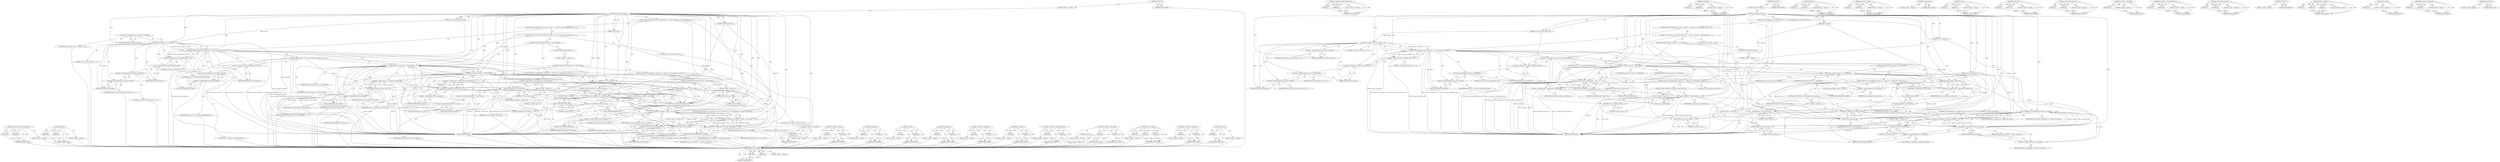 digraph "cap_valid" {
vulnerable_203 [label=<(METHOD,ns_capable)>];
vulnerable_204 [label=<(PARAM,p1)>];
vulnerable_205 [label=<(PARAM,p2)>];
vulnerable_206 [label=<(BLOCK,&lt;empty&gt;,&lt;empty&gt;)>];
vulnerable_207 [label=<(METHOD_RETURN,ANY)>];
vulnerable_159 [label=<(METHOD,&lt;operator&gt;.indirectIndexAccess)>];
vulnerable_160 [label=<(PARAM,p1)>];
vulnerable_161 [label=<(PARAM,p2)>];
vulnerable_162 [label=<(BLOCK,&lt;empty&gt;,&lt;empty&gt;)>];
vulnerable_163 [label=<(METHOD_RETURN,ANY)>];
vulnerable_182 [label=<(METHOD,make_kgid)>];
vulnerable_183 [label=<(PARAM,p1)>];
vulnerable_184 [label=<(PARAM,p2)>];
vulnerable_185 [label=<(BLOCK,&lt;empty&gt;,&lt;empty&gt;)>];
vulnerable_186 [label=<(METHOD_RETURN,ANY)>];
vulnerable_6 [label=<(METHOD,&lt;global&gt;)<SUB>1</SUB>>];
vulnerable_7 [label=<(BLOCK,&lt;empty&gt;,&lt;empty&gt;)<SUB>1</SUB>>];
vulnerable_8 [label=<(METHOD,new_idmap_permitted)<SUB>1</SUB>>];
vulnerable_9 [label=<(PARAM,const struct file *file)<SUB>1</SUB>>];
vulnerable_10 [label=<(PARAM,struct user_namespace *ns)<SUB>2</SUB>>];
vulnerable_11 [label=<(PARAM,int cap_setid)<SUB>2</SUB>>];
vulnerable_12 [label=<(PARAM,struct uid_gid_map *new_map)<SUB>3</SUB>>];
vulnerable_13 [label=<(BLOCK,{
	/* Allow mapping to your own filesystem ids ...,{
	/* Allow mapping to your own filesystem ids ...)<SUB>4</SUB>>];
vulnerable_14 [label=<(CONTROL_STRUCTURE,IF,if ((new_map-&gt;nr_extents == 1) &amp;&amp; (new_map-&gt;extent[0].count == 1)))<SUB>6</SUB>>];
vulnerable_15 [label=<(&lt;operator&gt;.logicalAnd,(new_map-&gt;nr_extents == 1) &amp;&amp; (new_map-&gt;extent[...)<SUB>6</SUB>>];
vulnerable_16 [label=<(&lt;operator&gt;.equals,new_map-&gt;nr_extents == 1)<SUB>6</SUB>>];
vulnerable_17 [label=<(&lt;operator&gt;.indirectFieldAccess,new_map-&gt;nr_extents)<SUB>6</SUB>>];
vulnerable_18 [label=<(IDENTIFIER,new_map,new_map-&gt;nr_extents == 1)<SUB>6</SUB>>];
vulnerable_19 [label=<(FIELD_IDENTIFIER,nr_extents,nr_extents)<SUB>6</SUB>>];
vulnerable_20 [label=<(LITERAL,1,new_map-&gt;nr_extents == 1)<SUB>6</SUB>>];
vulnerable_21 [label=<(&lt;operator&gt;.equals,new_map-&gt;extent[0].count == 1)<SUB>6</SUB>>];
vulnerable_22 [label=<(&lt;operator&gt;.fieldAccess,new_map-&gt;extent[0].count)<SUB>6</SUB>>];
vulnerable_23 [label=<(&lt;operator&gt;.indirectIndexAccess,new_map-&gt;extent[0])<SUB>6</SUB>>];
vulnerable_24 [label=<(&lt;operator&gt;.indirectFieldAccess,new_map-&gt;extent)<SUB>6</SUB>>];
vulnerable_25 [label=<(IDENTIFIER,new_map,new_map-&gt;extent[0].count == 1)<SUB>6</SUB>>];
vulnerable_26 [label=<(FIELD_IDENTIFIER,extent,extent)<SUB>6</SUB>>];
vulnerable_27 [label=<(LITERAL,0,new_map-&gt;extent[0].count == 1)<SUB>6</SUB>>];
vulnerable_28 [label=<(FIELD_IDENTIFIER,count,count)<SUB>6</SUB>>];
vulnerable_29 [label=<(LITERAL,1,new_map-&gt;extent[0].count == 1)<SUB>6</SUB>>];
vulnerable_30 [label=<(BLOCK,{
 		u32 id = new_map-&gt;extent[0].lower_first;
 ...,{
 		u32 id = new_map-&gt;extent[0].lower_first;
 ...)<SUB>6</SUB>>];
vulnerable_31 [label="<(LOCAL,u32 id: u32)<SUB>7</SUB>>"];
vulnerable_32 [label=<(&lt;operator&gt;.assignment,id = new_map-&gt;extent[0].lower_first)<SUB>7</SUB>>];
vulnerable_33 [label=<(IDENTIFIER,id,id = new_map-&gt;extent[0].lower_first)<SUB>7</SUB>>];
vulnerable_34 [label=<(&lt;operator&gt;.fieldAccess,new_map-&gt;extent[0].lower_first)<SUB>7</SUB>>];
vulnerable_35 [label=<(&lt;operator&gt;.indirectIndexAccess,new_map-&gt;extent[0])<SUB>7</SUB>>];
vulnerable_36 [label=<(&lt;operator&gt;.indirectFieldAccess,new_map-&gt;extent)<SUB>7</SUB>>];
vulnerable_37 [label=<(IDENTIFIER,new_map,id = new_map-&gt;extent[0].lower_first)<SUB>7</SUB>>];
vulnerable_38 [label=<(FIELD_IDENTIFIER,extent,extent)<SUB>7</SUB>>];
vulnerable_39 [label=<(LITERAL,0,id = new_map-&gt;extent[0].lower_first)<SUB>7</SUB>>];
vulnerable_40 [label=<(FIELD_IDENTIFIER,lower_first,lower_first)<SUB>7</SUB>>];
vulnerable_41 [label=<(CONTROL_STRUCTURE,IF,if (cap_setid == CAP_SETUID))<SUB>8</SUB>>];
vulnerable_42 [label=<(&lt;operator&gt;.equals,cap_setid == CAP_SETUID)<SUB>8</SUB>>];
vulnerable_43 [label=<(IDENTIFIER,cap_setid,cap_setid == CAP_SETUID)<SUB>8</SUB>>];
vulnerable_44 [label=<(IDENTIFIER,CAP_SETUID,cap_setid == CAP_SETUID)<SUB>8</SUB>>];
vulnerable_45 [label=<(BLOCK,{
 			kuid_t uid = make_kuid(ns-&gt;parent, id);
	...,{
 			kuid_t uid = make_kuid(ns-&gt;parent, id);
	...)<SUB>8</SUB>>];
vulnerable_46 [label="<(LOCAL,kuid_t uid: kuid_t)<SUB>9</SUB>>"];
vulnerable_47 [label=<(&lt;operator&gt;.assignment,uid = make_kuid(ns-&gt;parent, id))<SUB>9</SUB>>];
vulnerable_48 [label=<(IDENTIFIER,uid,uid = make_kuid(ns-&gt;parent, id))<SUB>9</SUB>>];
vulnerable_49 [label=<(make_kuid,make_kuid(ns-&gt;parent, id))<SUB>9</SUB>>];
vulnerable_50 [label=<(&lt;operator&gt;.indirectFieldAccess,ns-&gt;parent)<SUB>9</SUB>>];
vulnerable_51 [label=<(IDENTIFIER,ns,make_kuid(ns-&gt;parent, id))<SUB>9</SUB>>];
vulnerable_52 [label=<(FIELD_IDENTIFIER,parent,parent)<SUB>9</SUB>>];
vulnerable_53 [label=<(IDENTIFIER,id,make_kuid(ns-&gt;parent, id))<SUB>9</SUB>>];
vulnerable_54 [label=<(CONTROL_STRUCTURE,IF,if (uid_eq(uid, current_fsuid())))<SUB>10</SUB>>];
vulnerable_55 [label=<(uid_eq,uid_eq(uid, current_fsuid()))<SUB>10</SUB>>];
vulnerable_56 [label=<(IDENTIFIER,uid,uid_eq(uid, current_fsuid()))<SUB>10</SUB>>];
vulnerable_57 [label=<(current_fsuid,current_fsuid())<SUB>10</SUB>>];
vulnerable_58 [label=<(BLOCK,&lt;empty&gt;,&lt;empty&gt;)<SUB>11</SUB>>];
vulnerable_59 [label=<(RETURN,return true;,return true;)<SUB>11</SUB>>];
vulnerable_60 [label=<(LITERAL,true,return true;)<SUB>11</SUB>>];
vulnerable_61 [label=<(CONTROL_STRUCTURE,ELSE,else)<SUB>13</SUB>>];
vulnerable_62 [label=<(BLOCK,&lt;empty&gt;,&lt;empty&gt;)<SUB>13</SUB>>];
vulnerable_63 [label=<(CONTROL_STRUCTURE,IF,if (cap_setid == CAP_SETGID))<SUB>13</SUB>>];
vulnerable_64 [label=<(&lt;operator&gt;.equals,cap_setid == CAP_SETGID)<SUB>13</SUB>>];
vulnerable_65 [label=<(IDENTIFIER,cap_setid,cap_setid == CAP_SETGID)<SUB>13</SUB>>];
vulnerable_66 [label=<(IDENTIFIER,CAP_SETGID,cap_setid == CAP_SETGID)<SUB>13</SUB>>];
vulnerable_67 [label=<(BLOCK,{
 			kgid_t gid = make_kgid(ns-&gt;parent, id);
	...,{
 			kgid_t gid = make_kgid(ns-&gt;parent, id);
	...)<SUB>13</SUB>>];
vulnerable_68 [label="<(LOCAL,kgid_t gid: kgid_t)<SUB>14</SUB>>"];
vulnerable_69 [label=<(&lt;operator&gt;.assignment,gid = make_kgid(ns-&gt;parent, id))<SUB>14</SUB>>];
vulnerable_70 [label=<(IDENTIFIER,gid,gid = make_kgid(ns-&gt;parent, id))<SUB>14</SUB>>];
vulnerable_71 [label=<(make_kgid,make_kgid(ns-&gt;parent, id))<SUB>14</SUB>>];
vulnerable_72 [label=<(&lt;operator&gt;.indirectFieldAccess,ns-&gt;parent)<SUB>14</SUB>>];
vulnerable_73 [label=<(IDENTIFIER,ns,make_kgid(ns-&gt;parent, id))<SUB>14</SUB>>];
vulnerable_74 [label=<(FIELD_IDENTIFIER,parent,parent)<SUB>14</SUB>>];
vulnerable_75 [label=<(IDENTIFIER,id,make_kgid(ns-&gt;parent, id))<SUB>14</SUB>>];
vulnerable_76 [label=<(CONTROL_STRUCTURE,IF,if (gid_eq(gid, current_fsgid())))<SUB>15</SUB>>];
vulnerable_77 [label=<(gid_eq,gid_eq(gid, current_fsgid()))<SUB>15</SUB>>];
vulnerable_78 [label=<(IDENTIFIER,gid,gid_eq(gid, current_fsgid()))<SUB>15</SUB>>];
vulnerable_79 [label=<(current_fsgid,current_fsgid())<SUB>15</SUB>>];
vulnerable_80 [label=<(BLOCK,&lt;empty&gt;,&lt;empty&gt;)<SUB>16</SUB>>];
vulnerable_81 [label=<(RETURN,return true;,return true;)<SUB>16</SUB>>];
vulnerable_82 [label=<(LITERAL,true,return true;)<SUB>16</SUB>>];
vulnerable_83 [label=<(CONTROL_STRUCTURE,IF,if (!cap_valid(cap_setid)))<SUB>21</SUB>>];
vulnerable_84 [label=<(&lt;operator&gt;.logicalNot,!cap_valid(cap_setid))<SUB>21</SUB>>];
vulnerable_85 [label=<(cap_valid,cap_valid(cap_setid))<SUB>21</SUB>>];
vulnerable_86 [label=<(IDENTIFIER,cap_setid,cap_valid(cap_setid))<SUB>21</SUB>>];
vulnerable_87 [label=<(BLOCK,&lt;empty&gt;,&lt;empty&gt;)<SUB>22</SUB>>];
vulnerable_88 [label=<(RETURN,return true;,return true;)<SUB>22</SUB>>];
vulnerable_89 [label=<(LITERAL,true,return true;)<SUB>22</SUB>>];
vulnerable_90 [label=<(CONTROL_STRUCTURE,IF,if (ns_capable(ns-&gt;parent, cap_setid) &amp;&amp;
	    file_ns_capable(file, ns-&gt;parent, cap_setid)))<SUB>28</SUB>>];
vulnerable_91 [label=<(&lt;operator&gt;.logicalAnd,ns_capable(ns-&gt;parent, cap_setid) &amp;&amp;
	    file_...)<SUB>28</SUB>>];
vulnerable_92 [label=<(ns_capable,ns_capable(ns-&gt;parent, cap_setid))<SUB>28</SUB>>];
vulnerable_93 [label=<(&lt;operator&gt;.indirectFieldAccess,ns-&gt;parent)<SUB>28</SUB>>];
vulnerable_94 [label=<(IDENTIFIER,ns,ns_capable(ns-&gt;parent, cap_setid))<SUB>28</SUB>>];
vulnerable_95 [label=<(FIELD_IDENTIFIER,parent,parent)<SUB>28</SUB>>];
vulnerable_96 [label=<(IDENTIFIER,cap_setid,ns_capable(ns-&gt;parent, cap_setid))<SUB>28</SUB>>];
vulnerable_97 [label=<(file_ns_capable,file_ns_capable(file, ns-&gt;parent, cap_setid))<SUB>29</SUB>>];
vulnerable_98 [label=<(IDENTIFIER,file,file_ns_capable(file, ns-&gt;parent, cap_setid))<SUB>29</SUB>>];
vulnerable_99 [label=<(&lt;operator&gt;.indirectFieldAccess,ns-&gt;parent)<SUB>29</SUB>>];
vulnerable_100 [label=<(IDENTIFIER,ns,file_ns_capable(file, ns-&gt;parent, cap_setid))<SUB>29</SUB>>];
vulnerable_101 [label=<(FIELD_IDENTIFIER,parent,parent)<SUB>29</SUB>>];
vulnerable_102 [label=<(IDENTIFIER,cap_setid,file_ns_capable(file, ns-&gt;parent, cap_setid))<SUB>29</SUB>>];
vulnerable_103 [label=<(BLOCK,&lt;empty&gt;,&lt;empty&gt;)<SUB>30</SUB>>];
vulnerable_104 [label=<(RETURN,return true;,return true;)<SUB>30</SUB>>];
vulnerable_105 [label=<(LITERAL,true,return true;)<SUB>30</SUB>>];
vulnerable_106 [label=<(RETURN,return false;,return false;)<SUB>32</SUB>>];
vulnerable_107 [label=<(LITERAL,false,return false;)<SUB>32</SUB>>];
vulnerable_108 [label=<(METHOD_RETURN,bool)<SUB>1</SUB>>];
vulnerable_110 [label=<(METHOD_RETURN,ANY)<SUB>1</SUB>>];
vulnerable_187 [label=<(METHOD,gid_eq)>];
vulnerable_188 [label=<(PARAM,p1)>];
vulnerable_189 [label=<(PARAM,p2)>];
vulnerable_190 [label=<(BLOCK,&lt;empty&gt;,&lt;empty&gt;)>];
vulnerable_191 [label=<(METHOD_RETURN,ANY)>];
vulnerable_144 [label=<(METHOD,&lt;operator&gt;.equals)>];
vulnerable_145 [label=<(PARAM,p1)>];
vulnerable_146 [label=<(PARAM,p2)>];
vulnerable_147 [label=<(BLOCK,&lt;empty&gt;,&lt;empty&gt;)>];
vulnerable_148 [label=<(METHOD_RETURN,ANY)>];
vulnerable_179 [label=<(METHOD,current_fsuid)>];
vulnerable_180 [label=<(BLOCK,&lt;empty&gt;,&lt;empty&gt;)>];
vulnerable_181 [label=<(METHOD_RETURN,ANY)>];
vulnerable_174 [label=<(METHOD,uid_eq)>];
vulnerable_175 [label=<(PARAM,p1)>];
vulnerable_176 [label=<(PARAM,p2)>];
vulnerable_177 [label=<(BLOCK,&lt;empty&gt;,&lt;empty&gt;)>];
vulnerable_178 [label=<(METHOD_RETURN,ANY)>];
vulnerable_169 [label=<(METHOD,make_kuid)>];
vulnerable_170 [label=<(PARAM,p1)>];
vulnerable_171 [label=<(PARAM,p2)>];
vulnerable_172 [label=<(BLOCK,&lt;empty&gt;,&lt;empty&gt;)>];
vulnerable_173 [label=<(METHOD_RETURN,ANY)>];
vulnerable_154 [label=<(METHOD,&lt;operator&gt;.fieldAccess)>];
vulnerable_155 [label=<(PARAM,p1)>];
vulnerable_156 [label=<(PARAM,p2)>];
vulnerable_157 [label=<(BLOCK,&lt;empty&gt;,&lt;empty&gt;)>];
vulnerable_158 [label=<(METHOD_RETURN,ANY)>];
vulnerable_195 [label=<(METHOD,&lt;operator&gt;.logicalNot)>];
vulnerable_196 [label=<(PARAM,p1)>];
vulnerable_197 [label=<(BLOCK,&lt;empty&gt;,&lt;empty&gt;)>];
vulnerable_198 [label=<(METHOD_RETURN,ANY)>];
vulnerable_149 [label=<(METHOD,&lt;operator&gt;.indirectFieldAccess)>];
vulnerable_150 [label=<(PARAM,p1)>];
vulnerable_151 [label=<(PARAM,p2)>];
vulnerable_152 [label=<(BLOCK,&lt;empty&gt;,&lt;empty&gt;)>];
vulnerable_153 [label=<(METHOD_RETURN,ANY)>];
vulnerable_139 [label=<(METHOD,&lt;operator&gt;.logicalAnd)>];
vulnerable_140 [label=<(PARAM,p1)>];
vulnerable_141 [label=<(PARAM,p2)>];
vulnerable_142 [label=<(BLOCK,&lt;empty&gt;,&lt;empty&gt;)>];
vulnerable_143 [label=<(METHOD_RETURN,ANY)>];
vulnerable_133 [label=<(METHOD,&lt;global&gt;)<SUB>1</SUB>>];
vulnerable_134 [label=<(BLOCK,&lt;empty&gt;,&lt;empty&gt;)>];
vulnerable_135 [label=<(METHOD_RETURN,ANY)>];
vulnerable_208 [label=<(METHOD,file_ns_capable)>];
vulnerable_209 [label=<(PARAM,p1)>];
vulnerable_210 [label=<(PARAM,p2)>];
vulnerable_211 [label=<(PARAM,p3)>];
vulnerable_212 [label=<(BLOCK,&lt;empty&gt;,&lt;empty&gt;)>];
vulnerable_213 [label=<(METHOD_RETURN,ANY)>];
vulnerable_199 [label=<(METHOD,cap_valid)>];
vulnerable_200 [label=<(PARAM,p1)>];
vulnerable_201 [label=<(BLOCK,&lt;empty&gt;,&lt;empty&gt;)>];
vulnerable_202 [label=<(METHOD_RETURN,ANY)>];
vulnerable_164 [label=<(METHOD,&lt;operator&gt;.assignment)>];
vulnerable_165 [label=<(PARAM,p1)>];
vulnerable_166 [label=<(PARAM,p2)>];
vulnerable_167 [label=<(BLOCK,&lt;empty&gt;,&lt;empty&gt;)>];
vulnerable_168 [label=<(METHOD_RETURN,ANY)>];
vulnerable_192 [label=<(METHOD,current_fsgid)>];
vulnerable_193 [label=<(BLOCK,&lt;empty&gt;,&lt;empty&gt;)>];
vulnerable_194 [label=<(METHOD_RETURN,ANY)>];
fixed_167 [label=<(METHOD,&lt;operator&gt;.indirectIndexAccess)>];
fixed_168 [label=<(PARAM,p1)>];
fixed_169 [label=<(PARAM,p2)>];
fixed_170 [label=<(BLOCK,&lt;empty&gt;,&lt;empty&gt;)>];
fixed_171 [label=<(METHOD_RETURN,ANY)>];
fixed_192 [label=<(METHOD,gid_eq)>];
fixed_193 [label=<(PARAM,p1)>];
fixed_194 [label=<(PARAM,p2)>];
fixed_195 [label=<(BLOCK,&lt;empty&gt;,&lt;empty&gt;)>];
fixed_196 [label=<(METHOD_RETURN,ANY)>];
fixed_6 [label=<(METHOD,&lt;global&gt;)<SUB>1</SUB>>];
fixed_7 [label=<(BLOCK,&lt;empty&gt;,&lt;empty&gt;)<SUB>1</SUB>>];
fixed_8 [label=<(METHOD,new_idmap_permitted)<SUB>1</SUB>>];
fixed_9 [label=<(PARAM,const struct file *file)<SUB>1</SUB>>];
fixed_10 [label=<(PARAM,struct user_namespace *ns)<SUB>2</SUB>>];
fixed_11 [label=<(PARAM,int cap_setid)<SUB>2</SUB>>];
fixed_12 [label=<(PARAM,struct uid_gid_map *new_map)<SUB>3</SUB>>];
fixed_13 [label=<(BLOCK,{
	/* Allow mapping to your own filesystem ids ...,{
	/* Allow mapping to your own filesystem ids ...)<SUB>4</SUB>>];
fixed_14 [label=<(CONTROL_STRUCTURE,IF,if ((new_map-&gt;nr_extents == 1) &amp;&amp; (new_map-&gt;extent[0].count == 1)))<SUB>6</SUB>>];
fixed_15 [label=<(&lt;operator&gt;.logicalAnd,(new_map-&gt;nr_extents == 1) &amp;&amp; (new_map-&gt;extent[...)<SUB>6</SUB>>];
fixed_16 [label=<(&lt;operator&gt;.equals,new_map-&gt;nr_extents == 1)<SUB>6</SUB>>];
fixed_17 [label=<(&lt;operator&gt;.indirectFieldAccess,new_map-&gt;nr_extents)<SUB>6</SUB>>];
fixed_18 [label=<(IDENTIFIER,new_map,new_map-&gt;nr_extents == 1)<SUB>6</SUB>>];
fixed_19 [label=<(FIELD_IDENTIFIER,nr_extents,nr_extents)<SUB>6</SUB>>];
fixed_20 [label=<(LITERAL,1,new_map-&gt;nr_extents == 1)<SUB>6</SUB>>];
fixed_21 [label=<(&lt;operator&gt;.equals,new_map-&gt;extent[0].count == 1)<SUB>6</SUB>>];
fixed_22 [label=<(&lt;operator&gt;.fieldAccess,new_map-&gt;extent[0].count)<SUB>6</SUB>>];
fixed_23 [label=<(&lt;operator&gt;.indirectIndexAccess,new_map-&gt;extent[0])<SUB>6</SUB>>];
fixed_24 [label=<(&lt;operator&gt;.indirectFieldAccess,new_map-&gt;extent)<SUB>6</SUB>>];
fixed_25 [label=<(IDENTIFIER,new_map,new_map-&gt;extent[0].count == 1)<SUB>6</SUB>>];
fixed_26 [label=<(FIELD_IDENTIFIER,extent,extent)<SUB>6</SUB>>];
fixed_27 [label=<(LITERAL,0,new_map-&gt;extent[0].count == 1)<SUB>6</SUB>>];
fixed_28 [label=<(FIELD_IDENTIFIER,count,count)<SUB>6</SUB>>];
fixed_29 [label=<(LITERAL,1,new_map-&gt;extent[0].count == 1)<SUB>6</SUB>>];
fixed_30 [label=<(BLOCK,{
 		u32 id = new_map-&gt;extent[0].lower_first;
 ...,{
 		u32 id = new_map-&gt;extent[0].lower_first;
 ...)<SUB>6</SUB>>];
fixed_31 [label="<(LOCAL,u32 id: u32)<SUB>7</SUB>>"];
fixed_32 [label=<(&lt;operator&gt;.assignment,id = new_map-&gt;extent[0].lower_first)<SUB>7</SUB>>];
fixed_33 [label=<(IDENTIFIER,id,id = new_map-&gt;extent[0].lower_first)<SUB>7</SUB>>];
fixed_34 [label=<(&lt;operator&gt;.fieldAccess,new_map-&gt;extent[0].lower_first)<SUB>7</SUB>>];
fixed_35 [label=<(&lt;operator&gt;.indirectIndexAccess,new_map-&gt;extent[0])<SUB>7</SUB>>];
fixed_36 [label=<(&lt;operator&gt;.indirectFieldAccess,new_map-&gt;extent)<SUB>7</SUB>>];
fixed_37 [label=<(IDENTIFIER,new_map,id = new_map-&gt;extent[0].lower_first)<SUB>7</SUB>>];
fixed_38 [label=<(FIELD_IDENTIFIER,extent,extent)<SUB>7</SUB>>];
fixed_39 [label=<(LITERAL,0,id = new_map-&gt;extent[0].lower_first)<SUB>7</SUB>>];
fixed_40 [label=<(FIELD_IDENTIFIER,lower_first,lower_first)<SUB>7</SUB>>];
fixed_41 [label=<(CONTROL_STRUCTURE,IF,if (cap_setid == CAP_SETUID))<SUB>8</SUB>>];
fixed_42 [label=<(&lt;operator&gt;.equals,cap_setid == CAP_SETUID)<SUB>8</SUB>>];
fixed_43 [label=<(IDENTIFIER,cap_setid,cap_setid == CAP_SETUID)<SUB>8</SUB>>];
fixed_44 [label=<(IDENTIFIER,CAP_SETUID,cap_setid == CAP_SETUID)<SUB>8</SUB>>];
fixed_45 [label=<(BLOCK,{
 			kuid_t uid = make_kuid(ns-&gt;parent, id);
	...,{
 			kuid_t uid = make_kuid(ns-&gt;parent, id);
	...)<SUB>8</SUB>>];
fixed_46 [label="<(LOCAL,kuid_t uid: kuid_t)<SUB>9</SUB>>"];
fixed_47 [label=<(&lt;operator&gt;.assignment,uid = make_kuid(ns-&gt;parent, id))<SUB>9</SUB>>];
fixed_48 [label=<(IDENTIFIER,uid,uid = make_kuid(ns-&gt;parent, id))<SUB>9</SUB>>];
fixed_49 [label=<(make_kuid,make_kuid(ns-&gt;parent, id))<SUB>9</SUB>>];
fixed_50 [label=<(&lt;operator&gt;.indirectFieldAccess,ns-&gt;parent)<SUB>9</SUB>>];
fixed_51 [label=<(IDENTIFIER,ns,make_kuid(ns-&gt;parent, id))<SUB>9</SUB>>];
fixed_52 [label=<(FIELD_IDENTIFIER,parent,parent)<SUB>9</SUB>>];
fixed_53 [label=<(IDENTIFIER,id,make_kuid(ns-&gt;parent, id))<SUB>9</SUB>>];
fixed_54 [label=<(CONTROL_STRUCTURE,IF,if (uid_eq(uid, file-&gt;f_cred-&gt;fsuid)))<SUB>10</SUB>>];
fixed_55 [label=<(uid_eq,uid_eq(uid, file-&gt;f_cred-&gt;fsuid))<SUB>10</SUB>>];
fixed_56 [label=<(IDENTIFIER,uid,uid_eq(uid, file-&gt;f_cred-&gt;fsuid))<SUB>10</SUB>>];
fixed_57 [label=<(&lt;operator&gt;.indirectFieldAccess,file-&gt;f_cred-&gt;fsuid)<SUB>10</SUB>>];
fixed_58 [label=<(&lt;operator&gt;.indirectFieldAccess,file-&gt;f_cred)<SUB>10</SUB>>];
fixed_59 [label=<(IDENTIFIER,file,uid_eq(uid, file-&gt;f_cred-&gt;fsuid))<SUB>10</SUB>>];
fixed_60 [label=<(FIELD_IDENTIFIER,f_cred,f_cred)<SUB>10</SUB>>];
fixed_61 [label=<(FIELD_IDENTIFIER,fsuid,fsuid)<SUB>10</SUB>>];
fixed_62 [label=<(BLOCK,&lt;empty&gt;,&lt;empty&gt;)<SUB>11</SUB>>];
fixed_63 [label=<(RETURN,return true;,return true;)<SUB>11</SUB>>];
fixed_64 [label=<(LITERAL,true,return true;)<SUB>11</SUB>>];
fixed_65 [label=<(CONTROL_STRUCTURE,ELSE,else)<SUB>13</SUB>>];
fixed_66 [label=<(BLOCK,&lt;empty&gt;,&lt;empty&gt;)<SUB>13</SUB>>];
fixed_67 [label=<(CONTROL_STRUCTURE,IF,if (cap_setid == CAP_SETGID))<SUB>13</SUB>>];
fixed_68 [label=<(&lt;operator&gt;.equals,cap_setid == CAP_SETGID)<SUB>13</SUB>>];
fixed_69 [label=<(IDENTIFIER,cap_setid,cap_setid == CAP_SETGID)<SUB>13</SUB>>];
fixed_70 [label=<(IDENTIFIER,CAP_SETGID,cap_setid == CAP_SETGID)<SUB>13</SUB>>];
fixed_71 [label=<(BLOCK,{
 			kgid_t gid = make_kgid(ns-&gt;parent, id);
	...,{
 			kgid_t gid = make_kgid(ns-&gt;parent, id);
	...)<SUB>13</SUB>>];
fixed_72 [label="<(LOCAL,kgid_t gid: kgid_t)<SUB>14</SUB>>"];
fixed_73 [label=<(&lt;operator&gt;.assignment,gid = make_kgid(ns-&gt;parent, id))<SUB>14</SUB>>];
fixed_74 [label=<(IDENTIFIER,gid,gid = make_kgid(ns-&gt;parent, id))<SUB>14</SUB>>];
fixed_75 [label=<(make_kgid,make_kgid(ns-&gt;parent, id))<SUB>14</SUB>>];
fixed_76 [label=<(&lt;operator&gt;.indirectFieldAccess,ns-&gt;parent)<SUB>14</SUB>>];
fixed_77 [label=<(IDENTIFIER,ns,make_kgid(ns-&gt;parent, id))<SUB>14</SUB>>];
fixed_78 [label=<(FIELD_IDENTIFIER,parent,parent)<SUB>14</SUB>>];
fixed_79 [label=<(IDENTIFIER,id,make_kgid(ns-&gt;parent, id))<SUB>14</SUB>>];
fixed_80 [label=<(CONTROL_STRUCTURE,IF,if (gid_eq(gid, file-&gt;f_cred-&gt;fsgid)))<SUB>15</SUB>>];
fixed_81 [label=<(gid_eq,gid_eq(gid, file-&gt;f_cred-&gt;fsgid))<SUB>15</SUB>>];
fixed_82 [label=<(IDENTIFIER,gid,gid_eq(gid, file-&gt;f_cred-&gt;fsgid))<SUB>15</SUB>>];
fixed_83 [label=<(&lt;operator&gt;.indirectFieldAccess,file-&gt;f_cred-&gt;fsgid)<SUB>15</SUB>>];
fixed_84 [label=<(&lt;operator&gt;.indirectFieldAccess,file-&gt;f_cred)<SUB>15</SUB>>];
fixed_85 [label=<(IDENTIFIER,file,gid_eq(gid, file-&gt;f_cred-&gt;fsgid))<SUB>15</SUB>>];
fixed_86 [label=<(FIELD_IDENTIFIER,f_cred,f_cred)<SUB>15</SUB>>];
fixed_87 [label=<(FIELD_IDENTIFIER,fsgid,fsgid)<SUB>15</SUB>>];
fixed_88 [label=<(BLOCK,&lt;empty&gt;,&lt;empty&gt;)<SUB>16</SUB>>];
fixed_89 [label=<(RETURN,return true;,return true;)<SUB>16</SUB>>];
fixed_90 [label=<(LITERAL,true,return true;)<SUB>16</SUB>>];
fixed_91 [label=<(CONTROL_STRUCTURE,IF,if (!cap_valid(cap_setid)))<SUB>21</SUB>>];
fixed_92 [label=<(&lt;operator&gt;.logicalNot,!cap_valid(cap_setid))<SUB>21</SUB>>];
fixed_93 [label=<(cap_valid,cap_valid(cap_setid))<SUB>21</SUB>>];
fixed_94 [label=<(IDENTIFIER,cap_setid,cap_valid(cap_setid))<SUB>21</SUB>>];
fixed_95 [label=<(BLOCK,&lt;empty&gt;,&lt;empty&gt;)<SUB>22</SUB>>];
fixed_96 [label=<(RETURN,return true;,return true;)<SUB>22</SUB>>];
fixed_97 [label=<(LITERAL,true,return true;)<SUB>22</SUB>>];
fixed_98 [label=<(CONTROL_STRUCTURE,IF,if (ns_capable(ns-&gt;parent, cap_setid) &amp;&amp;
	    file_ns_capable(file, ns-&gt;parent, cap_setid)))<SUB>28</SUB>>];
fixed_99 [label=<(&lt;operator&gt;.logicalAnd,ns_capable(ns-&gt;parent, cap_setid) &amp;&amp;
	    file_...)<SUB>28</SUB>>];
fixed_100 [label=<(ns_capable,ns_capable(ns-&gt;parent, cap_setid))<SUB>28</SUB>>];
fixed_101 [label=<(&lt;operator&gt;.indirectFieldAccess,ns-&gt;parent)<SUB>28</SUB>>];
fixed_102 [label=<(IDENTIFIER,ns,ns_capable(ns-&gt;parent, cap_setid))<SUB>28</SUB>>];
fixed_103 [label=<(FIELD_IDENTIFIER,parent,parent)<SUB>28</SUB>>];
fixed_104 [label=<(IDENTIFIER,cap_setid,ns_capable(ns-&gt;parent, cap_setid))<SUB>28</SUB>>];
fixed_105 [label=<(file_ns_capable,file_ns_capable(file, ns-&gt;parent, cap_setid))<SUB>29</SUB>>];
fixed_106 [label=<(IDENTIFIER,file,file_ns_capable(file, ns-&gt;parent, cap_setid))<SUB>29</SUB>>];
fixed_107 [label=<(&lt;operator&gt;.indirectFieldAccess,ns-&gt;parent)<SUB>29</SUB>>];
fixed_108 [label=<(IDENTIFIER,ns,file_ns_capable(file, ns-&gt;parent, cap_setid))<SUB>29</SUB>>];
fixed_109 [label=<(FIELD_IDENTIFIER,parent,parent)<SUB>29</SUB>>];
fixed_110 [label=<(IDENTIFIER,cap_setid,file_ns_capable(file, ns-&gt;parent, cap_setid))<SUB>29</SUB>>];
fixed_111 [label=<(BLOCK,&lt;empty&gt;,&lt;empty&gt;)<SUB>30</SUB>>];
fixed_112 [label=<(RETURN,return true;,return true;)<SUB>30</SUB>>];
fixed_113 [label=<(LITERAL,true,return true;)<SUB>30</SUB>>];
fixed_114 [label=<(RETURN,return false;,return false;)<SUB>32</SUB>>];
fixed_115 [label=<(LITERAL,false,return false;)<SUB>32</SUB>>];
fixed_116 [label=<(METHOD_RETURN,bool)<SUB>1</SUB>>];
fixed_118 [label=<(METHOD_RETURN,ANY)<SUB>1</SUB>>];
fixed_197 [label=<(METHOD,&lt;operator&gt;.logicalNot)>];
fixed_198 [label=<(PARAM,p1)>];
fixed_199 [label=<(BLOCK,&lt;empty&gt;,&lt;empty&gt;)>];
fixed_200 [label=<(METHOD_RETURN,ANY)>];
fixed_152 [label=<(METHOD,&lt;operator&gt;.equals)>];
fixed_153 [label=<(PARAM,p1)>];
fixed_154 [label=<(PARAM,p2)>];
fixed_155 [label=<(BLOCK,&lt;empty&gt;,&lt;empty&gt;)>];
fixed_156 [label=<(METHOD_RETURN,ANY)>];
fixed_187 [label=<(METHOD,make_kgid)>];
fixed_188 [label=<(PARAM,p1)>];
fixed_189 [label=<(PARAM,p2)>];
fixed_190 [label=<(BLOCK,&lt;empty&gt;,&lt;empty&gt;)>];
fixed_191 [label=<(METHOD_RETURN,ANY)>];
fixed_182 [label=<(METHOD,uid_eq)>];
fixed_183 [label=<(PARAM,p1)>];
fixed_184 [label=<(PARAM,p2)>];
fixed_185 [label=<(BLOCK,&lt;empty&gt;,&lt;empty&gt;)>];
fixed_186 [label=<(METHOD_RETURN,ANY)>];
fixed_177 [label=<(METHOD,make_kuid)>];
fixed_178 [label=<(PARAM,p1)>];
fixed_179 [label=<(PARAM,p2)>];
fixed_180 [label=<(BLOCK,&lt;empty&gt;,&lt;empty&gt;)>];
fixed_181 [label=<(METHOD_RETURN,ANY)>];
fixed_162 [label=<(METHOD,&lt;operator&gt;.fieldAccess)>];
fixed_163 [label=<(PARAM,p1)>];
fixed_164 [label=<(PARAM,p2)>];
fixed_165 [label=<(BLOCK,&lt;empty&gt;,&lt;empty&gt;)>];
fixed_166 [label=<(METHOD_RETURN,ANY)>];
fixed_205 [label=<(METHOD,ns_capable)>];
fixed_206 [label=<(PARAM,p1)>];
fixed_207 [label=<(PARAM,p2)>];
fixed_208 [label=<(BLOCK,&lt;empty&gt;,&lt;empty&gt;)>];
fixed_209 [label=<(METHOD_RETURN,ANY)>];
fixed_157 [label=<(METHOD,&lt;operator&gt;.indirectFieldAccess)>];
fixed_158 [label=<(PARAM,p1)>];
fixed_159 [label=<(PARAM,p2)>];
fixed_160 [label=<(BLOCK,&lt;empty&gt;,&lt;empty&gt;)>];
fixed_161 [label=<(METHOD_RETURN,ANY)>];
fixed_147 [label=<(METHOD,&lt;operator&gt;.logicalAnd)>];
fixed_148 [label=<(PARAM,p1)>];
fixed_149 [label=<(PARAM,p2)>];
fixed_150 [label=<(BLOCK,&lt;empty&gt;,&lt;empty&gt;)>];
fixed_151 [label=<(METHOD_RETURN,ANY)>];
fixed_141 [label=<(METHOD,&lt;global&gt;)<SUB>1</SUB>>];
fixed_142 [label=<(BLOCK,&lt;empty&gt;,&lt;empty&gt;)>];
fixed_143 [label=<(METHOD_RETURN,ANY)>];
fixed_210 [label=<(METHOD,file_ns_capable)>];
fixed_211 [label=<(PARAM,p1)>];
fixed_212 [label=<(PARAM,p2)>];
fixed_213 [label=<(PARAM,p3)>];
fixed_214 [label=<(BLOCK,&lt;empty&gt;,&lt;empty&gt;)>];
fixed_215 [label=<(METHOD_RETURN,ANY)>];
fixed_172 [label=<(METHOD,&lt;operator&gt;.assignment)>];
fixed_173 [label=<(PARAM,p1)>];
fixed_174 [label=<(PARAM,p2)>];
fixed_175 [label=<(BLOCK,&lt;empty&gt;,&lt;empty&gt;)>];
fixed_176 [label=<(METHOD_RETURN,ANY)>];
fixed_201 [label=<(METHOD,cap_valid)>];
fixed_202 [label=<(PARAM,p1)>];
fixed_203 [label=<(BLOCK,&lt;empty&gt;,&lt;empty&gt;)>];
fixed_204 [label=<(METHOD_RETURN,ANY)>];
vulnerable_203 -> vulnerable_204  [key=0, label="AST: "];
vulnerable_203 -> vulnerable_204  [key=1, label="DDG: "];
vulnerable_203 -> vulnerable_206  [key=0, label="AST: "];
vulnerable_203 -> vulnerable_205  [key=0, label="AST: "];
vulnerable_203 -> vulnerable_205  [key=1, label="DDG: "];
vulnerable_203 -> vulnerable_207  [key=0, label="AST: "];
vulnerable_203 -> vulnerable_207  [key=1, label="CFG: "];
vulnerable_204 -> vulnerable_207  [key=0, label="DDG: p1"];
vulnerable_205 -> vulnerable_207  [key=0, label="DDG: p2"];
vulnerable_159 -> vulnerable_160  [key=0, label="AST: "];
vulnerable_159 -> vulnerable_160  [key=1, label="DDG: "];
vulnerable_159 -> vulnerable_162  [key=0, label="AST: "];
vulnerable_159 -> vulnerable_161  [key=0, label="AST: "];
vulnerable_159 -> vulnerable_161  [key=1, label="DDG: "];
vulnerable_159 -> vulnerable_163  [key=0, label="AST: "];
vulnerable_159 -> vulnerable_163  [key=1, label="CFG: "];
vulnerable_160 -> vulnerable_163  [key=0, label="DDG: p1"];
vulnerable_161 -> vulnerable_163  [key=0, label="DDG: p2"];
vulnerable_182 -> vulnerable_183  [key=0, label="AST: "];
vulnerable_182 -> vulnerable_183  [key=1, label="DDG: "];
vulnerable_182 -> vulnerable_185  [key=0, label="AST: "];
vulnerable_182 -> vulnerable_184  [key=0, label="AST: "];
vulnerable_182 -> vulnerable_184  [key=1, label="DDG: "];
vulnerable_182 -> vulnerable_186  [key=0, label="AST: "];
vulnerable_182 -> vulnerable_186  [key=1, label="CFG: "];
vulnerable_183 -> vulnerable_186  [key=0, label="DDG: p1"];
vulnerable_184 -> vulnerable_186  [key=0, label="DDG: p2"];
vulnerable_6 -> vulnerable_7  [key=0, label="AST: "];
vulnerable_6 -> vulnerable_110  [key=0, label="AST: "];
vulnerable_6 -> vulnerable_110  [key=1, label="CFG: "];
vulnerable_7 -> vulnerable_8  [key=0, label="AST: "];
vulnerable_8 -> vulnerable_9  [key=0, label="AST: "];
vulnerable_8 -> vulnerable_9  [key=1, label="DDG: "];
vulnerable_8 -> vulnerable_10  [key=0, label="AST: "];
vulnerable_8 -> vulnerable_10  [key=1, label="DDG: "];
vulnerable_8 -> vulnerable_11  [key=0, label="AST: "];
vulnerable_8 -> vulnerable_11  [key=1, label="DDG: "];
vulnerable_8 -> vulnerable_12  [key=0, label="AST: "];
vulnerable_8 -> vulnerable_12  [key=1, label="DDG: "];
vulnerable_8 -> vulnerable_13  [key=0, label="AST: "];
vulnerable_8 -> vulnerable_108  [key=0, label="AST: "];
vulnerable_8 -> vulnerable_19  [key=0, label="CFG: "];
vulnerable_8 -> vulnerable_106  [key=0, label="DDG: "];
vulnerable_8 -> vulnerable_107  [key=0, label="DDG: "];
vulnerable_8 -> vulnerable_88  [key=0, label="DDG: "];
vulnerable_8 -> vulnerable_104  [key=0, label="DDG: "];
vulnerable_8 -> vulnerable_16  [key=0, label="DDG: "];
vulnerable_8 -> vulnerable_21  [key=0, label="DDG: "];
vulnerable_8 -> vulnerable_85  [key=0, label="DDG: "];
vulnerable_8 -> vulnerable_89  [key=0, label="DDG: "];
vulnerable_8 -> vulnerable_92  [key=0, label="DDG: "];
vulnerable_8 -> vulnerable_97  [key=0, label="DDG: "];
vulnerable_8 -> vulnerable_105  [key=0, label="DDG: "];
vulnerable_8 -> vulnerable_42  [key=0, label="DDG: "];
vulnerable_8 -> vulnerable_49  [key=0, label="DDG: "];
vulnerable_8 -> vulnerable_55  [key=0, label="DDG: "];
vulnerable_8 -> vulnerable_59  [key=0, label="DDG: "];
vulnerable_8 -> vulnerable_60  [key=0, label="DDG: "];
vulnerable_8 -> vulnerable_64  [key=0, label="DDG: "];
vulnerable_8 -> vulnerable_71  [key=0, label="DDG: "];
vulnerable_8 -> vulnerable_77  [key=0, label="DDG: "];
vulnerable_8 -> vulnerable_81  [key=0, label="DDG: "];
vulnerable_8 -> vulnerable_82  [key=0, label="DDG: "];
vulnerable_9 -> vulnerable_108  [key=0, label="DDG: file"];
vulnerable_9 -> vulnerable_97  [key=0, label="DDG: file"];
vulnerable_10 -> vulnerable_108  [key=0, label="DDG: ns"];
vulnerable_10 -> vulnerable_92  [key=0, label="DDG: ns"];
vulnerable_10 -> vulnerable_97  [key=0, label="DDG: ns"];
vulnerable_10 -> vulnerable_49  [key=0, label="DDG: ns"];
vulnerable_10 -> vulnerable_71  [key=0, label="DDG: ns"];
vulnerable_11 -> vulnerable_85  [key=0, label="DDG: cap_setid"];
vulnerable_11 -> vulnerable_42  [key=0, label="DDG: cap_setid"];
vulnerable_12 -> vulnerable_108  [key=0, label="DDG: new_map"];
vulnerable_12 -> vulnerable_16  [key=0, label="DDG: new_map"];
vulnerable_13 -> vulnerable_14  [key=0, label="AST: "];
vulnerable_13 -> vulnerable_83  [key=0, label="AST: "];
vulnerable_13 -> vulnerable_90  [key=0, label="AST: "];
vulnerable_13 -> vulnerable_106  [key=0, label="AST: "];
vulnerable_14 -> vulnerable_15  [key=0, label="AST: "];
vulnerable_14 -> vulnerable_30  [key=0, label="AST: "];
vulnerable_15 -> vulnerable_16  [key=0, label="AST: "];
vulnerable_15 -> vulnerable_21  [key=0, label="AST: "];
vulnerable_15 -> vulnerable_38  [key=0, label="CFG: "];
vulnerable_15 -> vulnerable_38  [key=1, label="CDG: "];
vulnerable_15 -> vulnerable_85  [key=0, label="CFG: "];
vulnerable_15 -> vulnerable_85  [key=1, label="CDG: "];
vulnerable_15 -> vulnerable_108  [key=0, label="DDG: new_map-&gt;nr_extents == 1"];
vulnerable_15 -> vulnerable_108  [key=1, label="DDG: new_map-&gt;extent[0].count == 1"];
vulnerable_15 -> vulnerable_108  [key=2, label="DDG: (new_map-&gt;nr_extents == 1) &amp;&amp; (new_map-&gt;extent[0].count == 1)"];
vulnerable_15 -> vulnerable_34  [key=0, label="CDG: "];
vulnerable_15 -> vulnerable_32  [key=0, label="CDG: "];
vulnerable_15 -> vulnerable_42  [key=0, label="CDG: "];
vulnerable_15 -> vulnerable_84  [key=0, label="CDG: "];
vulnerable_15 -> vulnerable_40  [key=0, label="CDG: "];
vulnerable_15 -> vulnerable_35  [key=0, label="CDG: "];
vulnerable_15 -> vulnerable_36  [key=0, label="CDG: "];
vulnerable_16 -> vulnerable_17  [key=0, label="AST: "];
vulnerable_16 -> vulnerable_20  [key=0, label="AST: "];
vulnerable_16 -> vulnerable_15  [key=0, label="CFG: "];
vulnerable_16 -> vulnerable_15  [key=1, label="DDG: new_map-&gt;nr_extents"];
vulnerable_16 -> vulnerable_15  [key=2, label="DDG: 1"];
vulnerable_16 -> vulnerable_26  [key=0, label="CFG: "];
vulnerable_16 -> vulnerable_26  [key=1, label="CDG: "];
vulnerable_16 -> vulnerable_108  [key=0, label="DDG: new_map-&gt;nr_extents"];
vulnerable_16 -> vulnerable_21  [key=0, label="CDG: "];
vulnerable_16 -> vulnerable_28  [key=0, label="CDG: "];
vulnerable_16 -> vulnerable_22  [key=0, label="CDG: "];
vulnerable_16 -> vulnerable_24  [key=0, label="CDG: "];
vulnerable_16 -> vulnerable_23  [key=0, label="CDG: "];
vulnerable_17 -> vulnerable_18  [key=0, label="AST: "];
vulnerable_17 -> vulnerable_19  [key=0, label="AST: "];
vulnerable_17 -> vulnerable_16  [key=0, label="CFG: "];
vulnerable_19 -> vulnerable_17  [key=0, label="CFG: "];
vulnerable_21 -> vulnerable_22  [key=0, label="AST: "];
vulnerable_21 -> vulnerable_29  [key=0, label="AST: "];
vulnerable_21 -> vulnerable_15  [key=0, label="CFG: "];
vulnerable_21 -> vulnerable_15  [key=1, label="DDG: new_map-&gt;extent[0].count"];
vulnerable_21 -> vulnerable_15  [key=2, label="DDG: 1"];
vulnerable_21 -> vulnerable_108  [key=0, label="DDG: new_map-&gt;extent[0].count"];
vulnerable_22 -> vulnerable_23  [key=0, label="AST: "];
vulnerable_22 -> vulnerable_28  [key=0, label="AST: "];
vulnerable_22 -> vulnerable_21  [key=0, label="CFG: "];
vulnerable_23 -> vulnerable_24  [key=0, label="AST: "];
vulnerable_23 -> vulnerable_27  [key=0, label="AST: "];
vulnerable_23 -> vulnerable_28  [key=0, label="CFG: "];
vulnerable_24 -> vulnerable_25  [key=0, label="AST: "];
vulnerable_24 -> vulnerable_26  [key=0, label="AST: "];
vulnerable_24 -> vulnerable_23  [key=0, label="CFG: "];
vulnerable_26 -> vulnerable_24  [key=0, label="CFG: "];
vulnerable_28 -> vulnerable_22  [key=0, label="CFG: "];
vulnerable_30 -> vulnerable_31  [key=0, label="AST: "];
vulnerable_30 -> vulnerable_32  [key=0, label="AST: "];
vulnerable_30 -> vulnerable_41  [key=0, label="AST: "];
vulnerable_32 -> vulnerable_33  [key=0, label="AST: "];
vulnerable_32 -> vulnerable_34  [key=0, label="AST: "];
vulnerable_32 -> vulnerable_42  [key=0, label="CFG: "];
vulnerable_32 -> vulnerable_108  [key=0, label="DDG: new_map-&gt;extent[0].lower_first"];
vulnerable_32 -> vulnerable_108  [key=1, label="DDG: id = new_map-&gt;extent[0].lower_first"];
vulnerable_32 -> vulnerable_49  [key=0, label="DDG: id"];
vulnerable_32 -> vulnerable_71  [key=0, label="DDG: id"];
vulnerable_34 -> vulnerable_35  [key=0, label="AST: "];
vulnerable_34 -> vulnerable_40  [key=0, label="AST: "];
vulnerable_34 -> vulnerable_32  [key=0, label="CFG: "];
vulnerable_35 -> vulnerable_36  [key=0, label="AST: "];
vulnerable_35 -> vulnerable_39  [key=0, label="AST: "];
vulnerable_35 -> vulnerable_40  [key=0, label="CFG: "];
vulnerable_36 -> vulnerable_37  [key=0, label="AST: "];
vulnerable_36 -> vulnerable_38  [key=0, label="AST: "];
vulnerable_36 -> vulnerable_35  [key=0, label="CFG: "];
vulnerable_38 -> vulnerable_36  [key=0, label="CFG: "];
vulnerable_40 -> vulnerable_34  [key=0, label="CFG: "];
vulnerable_41 -> vulnerable_42  [key=0, label="AST: "];
vulnerable_41 -> vulnerable_45  [key=0, label="AST: "];
vulnerable_41 -> vulnerable_61  [key=0, label="AST: "];
vulnerable_42 -> vulnerable_43  [key=0, label="AST: "];
vulnerable_42 -> vulnerable_44  [key=0, label="AST: "];
vulnerable_42 -> vulnerable_52  [key=0, label="CFG: "];
vulnerable_42 -> vulnerable_52  [key=1, label="CDG: "];
vulnerable_42 -> vulnerable_64  [key=0, label="CFG: "];
vulnerable_42 -> vulnerable_64  [key=1, label="DDG: cap_setid"];
vulnerable_42 -> vulnerable_64  [key=2, label="CDG: "];
vulnerable_42 -> vulnerable_108  [key=0, label="DDG: cap_setid"];
vulnerable_42 -> vulnerable_108  [key=1, label="DDG: cap_setid == CAP_SETUID"];
vulnerable_42 -> vulnerable_108  [key=2, label="DDG: CAP_SETUID"];
vulnerable_42 -> vulnerable_85  [key=0, label="DDG: cap_setid"];
vulnerable_42 -> vulnerable_47  [key=0, label="CDG: "];
vulnerable_42 -> vulnerable_49  [key=0, label="CDG: "];
vulnerable_42 -> vulnerable_57  [key=0, label="CDG: "];
vulnerable_42 -> vulnerable_50  [key=0, label="CDG: "];
vulnerable_42 -> vulnerable_55  [key=0, label="CDG: "];
vulnerable_45 -> vulnerable_46  [key=0, label="AST: "];
vulnerable_45 -> vulnerable_47  [key=0, label="AST: "];
vulnerable_45 -> vulnerable_54  [key=0, label="AST: "];
vulnerable_47 -> vulnerable_48  [key=0, label="AST: "];
vulnerable_47 -> vulnerable_49  [key=0, label="AST: "];
vulnerable_47 -> vulnerable_57  [key=0, label="CFG: "];
vulnerable_47 -> vulnerable_108  [key=0, label="DDG: make_kuid(ns-&gt;parent, id)"];
vulnerable_47 -> vulnerable_108  [key=1, label="DDG: uid = make_kuid(ns-&gt;parent, id)"];
vulnerable_47 -> vulnerable_55  [key=0, label="DDG: uid"];
vulnerable_49 -> vulnerable_50  [key=0, label="AST: "];
vulnerable_49 -> vulnerable_53  [key=0, label="AST: "];
vulnerable_49 -> vulnerable_47  [key=0, label="CFG: "];
vulnerable_49 -> vulnerable_47  [key=1, label="DDG: ns-&gt;parent"];
vulnerable_49 -> vulnerable_47  [key=2, label="DDG: id"];
vulnerable_49 -> vulnerable_108  [key=0, label="DDG: ns-&gt;parent"];
vulnerable_49 -> vulnerable_108  [key=1, label="DDG: id"];
vulnerable_49 -> vulnerable_92  [key=0, label="DDG: ns-&gt;parent"];
vulnerable_50 -> vulnerable_51  [key=0, label="AST: "];
vulnerable_50 -> vulnerable_52  [key=0, label="AST: "];
vulnerable_50 -> vulnerable_49  [key=0, label="CFG: "];
vulnerable_52 -> vulnerable_50  [key=0, label="CFG: "];
vulnerable_54 -> vulnerable_55  [key=0, label="AST: "];
vulnerable_54 -> vulnerable_58  [key=0, label="AST: "];
vulnerable_55 -> vulnerable_56  [key=0, label="AST: "];
vulnerable_55 -> vulnerable_57  [key=0, label="AST: "];
vulnerable_55 -> vulnerable_59  [key=0, label="CFG: "];
vulnerable_55 -> vulnerable_59  [key=1, label="CDG: "];
vulnerable_55 -> vulnerable_85  [key=0, label="CFG: "];
vulnerable_55 -> vulnerable_85  [key=1, label="CDG: "];
vulnerable_55 -> vulnerable_108  [key=0, label="DDG: uid"];
vulnerable_55 -> vulnerable_108  [key=1, label="DDG: current_fsuid()"];
vulnerable_55 -> vulnerable_108  [key=2, label="DDG: uid_eq(uid, current_fsuid())"];
vulnerable_55 -> vulnerable_84  [key=0, label="CDG: "];
vulnerable_57 -> vulnerable_55  [key=0, label="CFG: "];
vulnerable_58 -> vulnerable_59  [key=0, label="AST: "];
vulnerable_59 -> vulnerable_60  [key=0, label="AST: "];
vulnerable_59 -> vulnerable_108  [key=0, label="CFG: "];
vulnerable_59 -> vulnerable_108  [key=1, label="DDG: &lt;RET&gt;"];
vulnerable_60 -> vulnerable_59  [key=0, label="DDG: true"];
vulnerable_61 -> vulnerable_62  [key=0, label="AST: "];
vulnerable_62 -> vulnerable_63  [key=0, label="AST: "];
vulnerable_63 -> vulnerable_64  [key=0, label="AST: "];
vulnerable_63 -> vulnerable_67  [key=0, label="AST: "];
vulnerable_64 -> vulnerable_65  [key=0, label="AST: "];
vulnerable_64 -> vulnerable_66  [key=0, label="AST: "];
vulnerable_64 -> vulnerable_74  [key=0, label="CFG: "];
vulnerable_64 -> vulnerable_74  [key=1, label="CDG: "];
vulnerable_64 -> vulnerable_85  [key=0, label="CFG: "];
vulnerable_64 -> vulnerable_85  [key=1, label="DDG: cap_setid"];
vulnerable_64 -> vulnerable_85  [key=2, label="CDG: "];
vulnerable_64 -> vulnerable_108  [key=0, label="DDG: CAP_SETGID"];
vulnerable_64 -> vulnerable_77  [key=0, label="CDG: "];
vulnerable_64 -> vulnerable_84  [key=0, label="CDG: "];
vulnerable_64 -> vulnerable_72  [key=0, label="CDG: "];
vulnerable_64 -> vulnerable_69  [key=0, label="CDG: "];
vulnerable_64 -> vulnerable_79  [key=0, label="CDG: "];
vulnerable_64 -> vulnerable_71  [key=0, label="CDG: "];
vulnerable_67 -> vulnerable_68  [key=0, label="AST: "];
vulnerable_67 -> vulnerable_69  [key=0, label="AST: "];
vulnerable_67 -> vulnerable_76  [key=0, label="AST: "];
vulnerable_69 -> vulnerable_70  [key=0, label="AST: "];
vulnerable_69 -> vulnerable_71  [key=0, label="AST: "];
vulnerable_69 -> vulnerable_79  [key=0, label="CFG: "];
vulnerable_69 -> vulnerable_77  [key=0, label="DDG: gid"];
vulnerable_71 -> vulnerable_72  [key=0, label="AST: "];
vulnerable_71 -> vulnerable_75  [key=0, label="AST: "];
vulnerable_71 -> vulnerable_69  [key=0, label="CFG: "];
vulnerable_71 -> vulnerable_69  [key=1, label="DDG: ns-&gt;parent"];
vulnerable_71 -> vulnerable_69  [key=2, label="DDG: id"];
vulnerable_71 -> vulnerable_92  [key=0, label="DDG: ns-&gt;parent"];
vulnerable_72 -> vulnerable_73  [key=0, label="AST: "];
vulnerable_72 -> vulnerable_74  [key=0, label="AST: "];
vulnerable_72 -> vulnerable_71  [key=0, label="CFG: "];
vulnerable_74 -> vulnerable_72  [key=0, label="CFG: "];
vulnerable_76 -> vulnerable_77  [key=0, label="AST: "];
vulnerable_76 -> vulnerable_80  [key=0, label="AST: "];
vulnerable_77 -> vulnerable_78  [key=0, label="AST: "];
vulnerable_77 -> vulnerable_79  [key=0, label="AST: "];
vulnerable_77 -> vulnerable_81  [key=0, label="CFG: "];
vulnerable_77 -> vulnerable_81  [key=1, label="CDG: "];
vulnerable_77 -> vulnerable_85  [key=0, label="CFG: "];
vulnerable_77 -> vulnerable_85  [key=1, label="CDG: "];
vulnerable_77 -> vulnerable_84  [key=0, label="CDG: "];
vulnerable_79 -> vulnerable_77  [key=0, label="CFG: "];
vulnerable_80 -> vulnerable_81  [key=0, label="AST: "];
vulnerable_81 -> vulnerable_82  [key=0, label="AST: "];
vulnerable_81 -> vulnerable_108  [key=0, label="CFG: "];
vulnerable_81 -> vulnerable_108  [key=1, label="DDG: &lt;RET&gt;"];
vulnerable_82 -> vulnerable_81  [key=0, label="DDG: true"];
vulnerable_83 -> vulnerable_84  [key=0, label="AST: "];
vulnerable_83 -> vulnerable_87  [key=0, label="AST: "];
vulnerable_84 -> vulnerable_85  [key=0, label="AST: "];
vulnerable_84 -> vulnerable_88  [key=0, label="CFG: "];
vulnerable_84 -> vulnerable_88  [key=1, label="CDG: "];
vulnerable_84 -> vulnerable_95  [key=0, label="CFG: "];
vulnerable_84 -> vulnerable_95  [key=1, label="CDG: "];
vulnerable_84 -> vulnerable_92  [key=0, label="CDG: "];
vulnerable_84 -> vulnerable_91  [key=0, label="CDG: "];
vulnerable_84 -> vulnerable_93  [key=0, label="CDG: "];
vulnerable_85 -> vulnerable_86  [key=0, label="AST: "];
vulnerable_85 -> vulnerable_84  [key=0, label="CFG: "];
vulnerable_85 -> vulnerable_84  [key=1, label="DDG: cap_setid"];
vulnerable_85 -> vulnerable_92  [key=0, label="DDG: cap_setid"];
vulnerable_87 -> vulnerable_88  [key=0, label="AST: "];
vulnerable_88 -> vulnerable_89  [key=0, label="AST: "];
vulnerable_88 -> vulnerable_108  [key=0, label="CFG: "];
vulnerable_88 -> vulnerable_108  [key=1, label="DDG: &lt;RET&gt;"];
vulnerable_89 -> vulnerable_88  [key=0, label="DDG: true"];
vulnerable_90 -> vulnerable_91  [key=0, label="AST: "];
vulnerable_90 -> vulnerable_103  [key=0, label="AST: "];
vulnerable_91 -> vulnerable_92  [key=0, label="AST: "];
vulnerable_91 -> vulnerable_97  [key=0, label="AST: "];
vulnerable_91 -> vulnerable_104  [key=0, label="CFG: "];
vulnerable_91 -> vulnerable_104  [key=1, label="CDG: "];
vulnerable_91 -> vulnerable_106  [key=0, label="CFG: "];
vulnerable_91 -> vulnerable_106  [key=1, label="CDG: "];
vulnerable_92 -> vulnerable_93  [key=0, label="AST: "];
vulnerable_92 -> vulnerable_96  [key=0, label="AST: "];
vulnerable_92 -> vulnerable_91  [key=0, label="CFG: "];
vulnerable_92 -> vulnerable_91  [key=1, label="DDG: ns-&gt;parent"];
vulnerable_92 -> vulnerable_91  [key=2, label="DDG: cap_setid"];
vulnerable_92 -> vulnerable_101  [key=0, label="CFG: "];
vulnerable_92 -> vulnerable_101  [key=1, label="CDG: "];
vulnerable_92 -> vulnerable_97  [key=0, label="DDG: ns-&gt;parent"];
vulnerable_92 -> vulnerable_97  [key=1, label="DDG: cap_setid"];
vulnerable_92 -> vulnerable_97  [key=2, label="CDG: "];
vulnerable_92 -> vulnerable_99  [key=0, label="CDG: "];
vulnerable_93 -> vulnerable_94  [key=0, label="AST: "];
vulnerable_93 -> vulnerable_95  [key=0, label="AST: "];
vulnerable_93 -> vulnerable_92  [key=0, label="CFG: "];
vulnerable_95 -> vulnerable_93  [key=0, label="CFG: "];
vulnerable_97 -> vulnerable_98  [key=0, label="AST: "];
vulnerable_97 -> vulnerable_99  [key=0, label="AST: "];
vulnerable_97 -> vulnerable_102  [key=0, label="AST: "];
vulnerable_97 -> vulnerable_91  [key=0, label="CFG: "];
vulnerable_97 -> vulnerable_91  [key=1, label="DDG: file"];
vulnerable_97 -> vulnerable_91  [key=2, label="DDG: ns-&gt;parent"];
vulnerable_97 -> vulnerable_91  [key=3, label="DDG: cap_setid"];
vulnerable_99 -> vulnerable_100  [key=0, label="AST: "];
vulnerable_99 -> vulnerable_101  [key=0, label="AST: "];
vulnerable_99 -> vulnerable_97  [key=0, label="CFG: "];
vulnerable_101 -> vulnerable_99  [key=0, label="CFG: "];
vulnerable_103 -> vulnerable_104  [key=0, label="AST: "];
vulnerable_104 -> vulnerable_105  [key=0, label="AST: "];
vulnerable_104 -> vulnerable_108  [key=0, label="CFG: "];
vulnerable_104 -> vulnerable_108  [key=1, label="DDG: &lt;RET&gt;"];
vulnerable_105 -> vulnerable_104  [key=0, label="DDG: true"];
vulnerable_106 -> vulnerable_107  [key=0, label="AST: "];
vulnerable_106 -> vulnerable_108  [key=0, label="CFG: "];
vulnerable_106 -> vulnerable_108  [key=1, label="DDG: &lt;RET&gt;"];
vulnerable_107 -> vulnerable_106  [key=0, label="DDG: false"];
vulnerable_187 -> vulnerable_188  [key=0, label="AST: "];
vulnerable_187 -> vulnerable_188  [key=1, label="DDG: "];
vulnerable_187 -> vulnerable_190  [key=0, label="AST: "];
vulnerable_187 -> vulnerable_189  [key=0, label="AST: "];
vulnerable_187 -> vulnerable_189  [key=1, label="DDG: "];
vulnerable_187 -> vulnerable_191  [key=0, label="AST: "];
vulnerable_187 -> vulnerable_191  [key=1, label="CFG: "];
vulnerable_188 -> vulnerable_191  [key=0, label="DDG: p1"];
vulnerable_189 -> vulnerable_191  [key=0, label="DDG: p2"];
vulnerable_144 -> vulnerable_145  [key=0, label="AST: "];
vulnerable_144 -> vulnerable_145  [key=1, label="DDG: "];
vulnerable_144 -> vulnerable_147  [key=0, label="AST: "];
vulnerable_144 -> vulnerable_146  [key=0, label="AST: "];
vulnerable_144 -> vulnerable_146  [key=1, label="DDG: "];
vulnerable_144 -> vulnerable_148  [key=0, label="AST: "];
vulnerable_144 -> vulnerable_148  [key=1, label="CFG: "];
vulnerable_145 -> vulnerable_148  [key=0, label="DDG: p1"];
vulnerable_146 -> vulnerable_148  [key=0, label="DDG: p2"];
vulnerable_179 -> vulnerable_180  [key=0, label="AST: "];
vulnerable_179 -> vulnerable_181  [key=0, label="AST: "];
vulnerable_179 -> vulnerable_181  [key=1, label="CFG: "];
vulnerable_174 -> vulnerable_175  [key=0, label="AST: "];
vulnerable_174 -> vulnerable_175  [key=1, label="DDG: "];
vulnerable_174 -> vulnerable_177  [key=0, label="AST: "];
vulnerable_174 -> vulnerable_176  [key=0, label="AST: "];
vulnerable_174 -> vulnerable_176  [key=1, label="DDG: "];
vulnerable_174 -> vulnerable_178  [key=0, label="AST: "];
vulnerable_174 -> vulnerable_178  [key=1, label="CFG: "];
vulnerable_175 -> vulnerable_178  [key=0, label="DDG: p1"];
vulnerable_176 -> vulnerable_178  [key=0, label="DDG: p2"];
vulnerable_169 -> vulnerable_170  [key=0, label="AST: "];
vulnerable_169 -> vulnerable_170  [key=1, label="DDG: "];
vulnerable_169 -> vulnerable_172  [key=0, label="AST: "];
vulnerable_169 -> vulnerable_171  [key=0, label="AST: "];
vulnerable_169 -> vulnerable_171  [key=1, label="DDG: "];
vulnerable_169 -> vulnerable_173  [key=0, label="AST: "];
vulnerable_169 -> vulnerable_173  [key=1, label="CFG: "];
vulnerable_170 -> vulnerable_173  [key=0, label="DDG: p1"];
vulnerable_171 -> vulnerable_173  [key=0, label="DDG: p2"];
vulnerable_154 -> vulnerable_155  [key=0, label="AST: "];
vulnerable_154 -> vulnerable_155  [key=1, label="DDG: "];
vulnerable_154 -> vulnerable_157  [key=0, label="AST: "];
vulnerable_154 -> vulnerable_156  [key=0, label="AST: "];
vulnerable_154 -> vulnerable_156  [key=1, label="DDG: "];
vulnerable_154 -> vulnerable_158  [key=0, label="AST: "];
vulnerable_154 -> vulnerable_158  [key=1, label="CFG: "];
vulnerable_155 -> vulnerable_158  [key=0, label="DDG: p1"];
vulnerable_156 -> vulnerable_158  [key=0, label="DDG: p2"];
vulnerable_195 -> vulnerable_196  [key=0, label="AST: "];
vulnerable_195 -> vulnerable_196  [key=1, label="DDG: "];
vulnerable_195 -> vulnerable_197  [key=0, label="AST: "];
vulnerable_195 -> vulnerable_198  [key=0, label="AST: "];
vulnerable_195 -> vulnerable_198  [key=1, label="CFG: "];
vulnerable_196 -> vulnerable_198  [key=0, label="DDG: p1"];
vulnerable_149 -> vulnerable_150  [key=0, label="AST: "];
vulnerable_149 -> vulnerable_150  [key=1, label="DDG: "];
vulnerable_149 -> vulnerable_152  [key=0, label="AST: "];
vulnerable_149 -> vulnerable_151  [key=0, label="AST: "];
vulnerable_149 -> vulnerable_151  [key=1, label="DDG: "];
vulnerable_149 -> vulnerable_153  [key=0, label="AST: "];
vulnerable_149 -> vulnerable_153  [key=1, label="CFG: "];
vulnerable_150 -> vulnerable_153  [key=0, label="DDG: p1"];
vulnerable_151 -> vulnerable_153  [key=0, label="DDG: p2"];
vulnerable_139 -> vulnerable_140  [key=0, label="AST: "];
vulnerable_139 -> vulnerable_140  [key=1, label="DDG: "];
vulnerable_139 -> vulnerable_142  [key=0, label="AST: "];
vulnerable_139 -> vulnerable_141  [key=0, label="AST: "];
vulnerable_139 -> vulnerable_141  [key=1, label="DDG: "];
vulnerable_139 -> vulnerable_143  [key=0, label="AST: "];
vulnerable_139 -> vulnerable_143  [key=1, label="CFG: "];
vulnerable_140 -> vulnerable_143  [key=0, label="DDG: p1"];
vulnerable_141 -> vulnerable_143  [key=0, label="DDG: p2"];
vulnerable_133 -> vulnerable_134  [key=0, label="AST: "];
vulnerable_133 -> vulnerable_135  [key=0, label="AST: "];
vulnerable_133 -> vulnerable_135  [key=1, label="CFG: "];
vulnerable_208 -> vulnerable_209  [key=0, label="AST: "];
vulnerable_208 -> vulnerable_209  [key=1, label="DDG: "];
vulnerable_208 -> vulnerable_212  [key=0, label="AST: "];
vulnerable_208 -> vulnerable_210  [key=0, label="AST: "];
vulnerable_208 -> vulnerable_210  [key=1, label="DDG: "];
vulnerable_208 -> vulnerable_213  [key=0, label="AST: "];
vulnerable_208 -> vulnerable_213  [key=1, label="CFG: "];
vulnerable_208 -> vulnerable_211  [key=0, label="AST: "];
vulnerable_208 -> vulnerable_211  [key=1, label="DDG: "];
vulnerable_209 -> vulnerable_213  [key=0, label="DDG: p1"];
vulnerable_210 -> vulnerable_213  [key=0, label="DDG: p2"];
vulnerable_211 -> vulnerable_213  [key=0, label="DDG: p3"];
vulnerable_199 -> vulnerable_200  [key=0, label="AST: "];
vulnerable_199 -> vulnerable_200  [key=1, label="DDG: "];
vulnerable_199 -> vulnerable_201  [key=0, label="AST: "];
vulnerable_199 -> vulnerable_202  [key=0, label="AST: "];
vulnerable_199 -> vulnerable_202  [key=1, label="CFG: "];
vulnerable_200 -> vulnerable_202  [key=0, label="DDG: p1"];
vulnerable_164 -> vulnerable_165  [key=0, label="AST: "];
vulnerable_164 -> vulnerable_165  [key=1, label="DDG: "];
vulnerable_164 -> vulnerable_167  [key=0, label="AST: "];
vulnerable_164 -> vulnerable_166  [key=0, label="AST: "];
vulnerable_164 -> vulnerable_166  [key=1, label="DDG: "];
vulnerable_164 -> vulnerable_168  [key=0, label="AST: "];
vulnerable_164 -> vulnerable_168  [key=1, label="CFG: "];
vulnerable_165 -> vulnerable_168  [key=0, label="DDG: p1"];
vulnerable_166 -> vulnerable_168  [key=0, label="DDG: p2"];
vulnerable_192 -> vulnerable_193  [key=0, label="AST: "];
vulnerable_192 -> vulnerable_194  [key=0, label="AST: "];
vulnerable_192 -> vulnerable_194  [key=1, label="CFG: "];
fixed_167 -> fixed_168  [key=0, label="AST: "];
fixed_167 -> fixed_168  [key=1, label="DDG: "];
fixed_167 -> fixed_170  [key=0, label="AST: "];
fixed_167 -> fixed_169  [key=0, label="AST: "];
fixed_167 -> fixed_169  [key=1, label="DDG: "];
fixed_167 -> fixed_171  [key=0, label="AST: "];
fixed_167 -> fixed_171  [key=1, label="CFG: "];
fixed_168 -> fixed_171  [key=0, label="DDG: p1"];
fixed_169 -> fixed_171  [key=0, label="DDG: p2"];
fixed_170 -> vulnerable_203  [key=0];
fixed_171 -> vulnerable_203  [key=0];
fixed_192 -> fixed_193  [key=0, label="AST: "];
fixed_192 -> fixed_193  [key=1, label="DDG: "];
fixed_192 -> fixed_195  [key=0, label="AST: "];
fixed_192 -> fixed_194  [key=0, label="AST: "];
fixed_192 -> fixed_194  [key=1, label="DDG: "];
fixed_192 -> fixed_196  [key=0, label="AST: "];
fixed_192 -> fixed_196  [key=1, label="CFG: "];
fixed_193 -> fixed_196  [key=0, label="DDG: p1"];
fixed_194 -> fixed_196  [key=0, label="DDG: p2"];
fixed_195 -> vulnerable_203  [key=0];
fixed_196 -> vulnerable_203  [key=0];
fixed_6 -> fixed_7  [key=0, label="AST: "];
fixed_6 -> fixed_118  [key=0, label="AST: "];
fixed_6 -> fixed_118  [key=1, label="CFG: "];
fixed_7 -> fixed_8  [key=0, label="AST: "];
fixed_8 -> fixed_9  [key=0, label="AST: "];
fixed_8 -> fixed_9  [key=1, label="DDG: "];
fixed_8 -> fixed_10  [key=0, label="AST: "];
fixed_8 -> fixed_10  [key=1, label="DDG: "];
fixed_8 -> fixed_11  [key=0, label="AST: "];
fixed_8 -> fixed_11  [key=1, label="DDG: "];
fixed_8 -> fixed_12  [key=0, label="AST: "];
fixed_8 -> fixed_12  [key=1, label="DDG: "];
fixed_8 -> fixed_13  [key=0, label="AST: "];
fixed_8 -> fixed_116  [key=0, label="AST: "];
fixed_8 -> fixed_19  [key=0, label="CFG: "];
fixed_8 -> fixed_114  [key=0, label="DDG: "];
fixed_8 -> fixed_115  [key=0, label="DDG: "];
fixed_8 -> fixed_96  [key=0, label="DDG: "];
fixed_8 -> fixed_112  [key=0, label="DDG: "];
fixed_8 -> fixed_16  [key=0, label="DDG: "];
fixed_8 -> fixed_21  [key=0, label="DDG: "];
fixed_8 -> fixed_93  [key=0, label="DDG: "];
fixed_8 -> fixed_97  [key=0, label="DDG: "];
fixed_8 -> fixed_100  [key=0, label="DDG: "];
fixed_8 -> fixed_105  [key=0, label="DDG: "];
fixed_8 -> fixed_113  [key=0, label="DDG: "];
fixed_8 -> fixed_42  [key=0, label="DDG: "];
fixed_8 -> fixed_49  [key=0, label="DDG: "];
fixed_8 -> fixed_55  [key=0, label="DDG: "];
fixed_8 -> fixed_63  [key=0, label="DDG: "];
fixed_8 -> fixed_64  [key=0, label="DDG: "];
fixed_8 -> fixed_68  [key=0, label="DDG: "];
fixed_8 -> fixed_75  [key=0, label="DDG: "];
fixed_8 -> fixed_81  [key=0, label="DDG: "];
fixed_8 -> fixed_89  [key=0, label="DDG: "];
fixed_8 -> fixed_90  [key=0, label="DDG: "];
fixed_9 -> fixed_116  [key=0, label="DDG: file"];
fixed_9 -> fixed_105  [key=0, label="DDG: file"];
fixed_10 -> fixed_116  [key=0, label="DDG: ns"];
fixed_10 -> fixed_100  [key=0, label="DDG: ns"];
fixed_10 -> fixed_105  [key=0, label="DDG: ns"];
fixed_10 -> fixed_49  [key=0, label="DDG: ns"];
fixed_10 -> fixed_75  [key=0, label="DDG: ns"];
fixed_11 -> fixed_93  [key=0, label="DDG: cap_setid"];
fixed_11 -> fixed_42  [key=0, label="DDG: cap_setid"];
fixed_12 -> fixed_116  [key=0, label="DDG: new_map"];
fixed_12 -> fixed_16  [key=0, label="DDG: new_map"];
fixed_13 -> fixed_14  [key=0, label="AST: "];
fixed_13 -> fixed_91  [key=0, label="AST: "];
fixed_13 -> fixed_98  [key=0, label="AST: "];
fixed_13 -> fixed_114  [key=0, label="AST: "];
fixed_14 -> fixed_15  [key=0, label="AST: "];
fixed_14 -> fixed_30  [key=0, label="AST: "];
fixed_15 -> fixed_16  [key=0, label="AST: "];
fixed_15 -> fixed_21  [key=0, label="AST: "];
fixed_15 -> fixed_38  [key=0, label="CFG: "];
fixed_15 -> fixed_38  [key=1, label="CDG: "];
fixed_15 -> fixed_93  [key=0, label="CFG: "];
fixed_15 -> fixed_93  [key=1, label="CDG: "];
fixed_15 -> fixed_116  [key=0, label="DDG: new_map-&gt;nr_extents == 1"];
fixed_15 -> fixed_116  [key=1, label="DDG: new_map-&gt;extent[0].count == 1"];
fixed_15 -> fixed_116  [key=2, label="DDG: (new_map-&gt;nr_extents == 1) &amp;&amp; (new_map-&gt;extent[0].count == 1)"];
fixed_15 -> fixed_34  [key=0, label="CDG: "];
fixed_15 -> fixed_32  [key=0, label="CDG: "];
fixed_15 -> fixed_42  [key=0, label="CDG: "];
fixed_15 -> fixed_92  [key=0, label="CDG: "];
fixed_15 -> fixed_40  [key=0, label="CDG: "];
fixed_15 -> fixed_35  [key=0, label="CDG: "];
fixed_15 -> fixed_36  [key=0, label="CDG: "];
fixed_16 -> fixed_17  [key=0, label="AST: "];
fixed_16 -> fixed_20  [key=0, label="AST: "];
fixed_16 -> fixed_15  [key=0, label="CFG: "];
fixed_16 -> fixed_15  [key=1, label="DDG: new_map-&gt;nr_extents"];
fixed_16 -> fixed_15  [key=2, label="DDG: 1"];
fixed_16 -> fixed_26  [key=0, label="CFG: "];
fixed_16 -> fixed_26  [key=1, label="CDG: "];
fixed_16 -> fixed_116  [key=0, label="DDG: new_map-&gt;nr_extents"];
fixed_16 -> fixed_21  [key=0, label="CDG: "];
fixed_16 -> fixed_28  [key=0, label="CDG: "];
fixed_16 -> fixed_22  [key=0, label="CDG: "];
fixed_16 -> fixed_24  [key=0, label="CDG: "];
fixed_16 -> fixed_23  [key=0, label="CDG: "];
fixed_17 -> fixed_18  [key=0, label="AST: "];
fixed_17 -> fixed_19  [key=0, label="AST: "];
fixed_17 -> fixed_16  [key=0, label="CFG: "];
fixed_18 -> vulnerable_203  [key=0];
fixed_19 -> fixed_17  [key=0, label="CFG: "];
fixed_20 -> vulnerable_203  [key=0];
fixed_21 -> fixed_22  [key=0, label="AST: "];
fixed_21 -> fixed_29  [key=0, label="AST: "];
fixed_21 -> fixed_15  [key=0, label="CFG: "];
fixed_21 -> fixed_15  [key=1, label="DDG: new_map-&gt;extent[0].count"];
fixed_21 -> fixed_15  [key=2, label="DDG: 1"];
fixed_21 -> fixed_116  [key=0, label="DDG: new_map-&gt;extent[0].count"];
fixed_22 -> fixed_23  [key=0, label="AST: "];
fixed_22 -> fixed_28  [key=0, label="AST: "];
fixed_22 -> fixed_21  [key=0, label="CFG: "];
fixed_23 -> fixed_24  [key=0, label="AST: "];
fixed_23 -> fixed_27  [key=0, label="AST: "];
fixed_23 -> fixed_28  [key=0, label="CFG: "];
fixed_24 -> fixed_25  [key=0, label="AST: "];
fixed_24 -> fixed_26  [key=0, label="AST: "];
fixed_24 -> fixed_23  [key=0, label="CFG: "];
fixed_25 -> vulnerable_203  [key=0];
fixed_26 -> fixed_24  [key=0, label="CFG: "];
fixed_27 -> vulnerable_203  [key=0];
fixed_28 -> fixed_22  [key=0, label="CFG: "];
fixed_29 -> vulnerable_203  [key=0];
fixed_30 -> fixed_31  [key=0, label="AST: "];
fixed_30 -> fixed_32  [key=0, label="AST: "];
fixed_30 -> fixed_41  [key=0, label="AST: "];
fixed_31 -> vulnerable_203  [key=0];
fixed_32 -> fixed_33  [key=0, label="AST: "];
fixed_32 -> fixed_34  [key=0, label="AST: "];
fixed_32 -> fixed_42  [key=0, label="CFG: "];
fixed_32 -> fixed_116  [key=0, label="DDG: new_map-&gt;extent[0].lower_first"];
fixed_32 -> fixed_116  [key=1, label="DDG: id = new_map-&gt;extent[0].lower_first"];
fixed_32 -> fixed_49  [key=0, label="DDG: id"];
fixed_32 -> fixed_75  [key=0, label="DDG: id"];
fixed_33 -> vulnerable_203  [key=0];
fixed_34 -> fixed_35  [key=0, label="AST: "];
fixed_34 -> fixed_40  [key=0, label="AST: "];
fixed_34 -> fixed_32  [key=0, label="CFG: "];
fixed_35 -> fixed_36  [key=0, label="AST: "];
fixed_35 -> fixed_39  [key=0, label="AST: "];
fixed_35 -> fixed_40  [key=0, label="CFG: "];
fixed_36 -> fixed_37  [key=0, label="AST: "];
fixed_36 -> fixed_38  [key=0, label="AST: "];
fixed_36 -> fixed_35  [key=0, label="CFG: "];
fixed_37 -> vulnerable_203  [key=0];
fixed_38 -> fixed_36  [key=0, label="CFG: "];
fixed_39 -> vulnerable_203  [key=0];
fixed_40 -> fixed_34  [key=0, label="CFG: "];
fixed_41 -> fixed_42  [key=0, label="AST: "];
fixed_41 -> fixed_45  [key=0, label="AST: "];
fixed_41 -> fixed_65  [key=0, label="AST: "];
fixed_42 -> fixed_43  [key=0, label="AST: "];
fixed_42 -> fixed_44  [key=0, label="AST: "];
fixed_42 -> fixed_52  [key=0, label="CFG: "];
fixed_42 -> fixed_52  [key=1, label="CDG: "];
fixed_42 -> fixed_68  [key=0, label="CFG: "];
fixed_42 -> fixed_68  [key=1, label="DDG: cap_setid"];
fixed_42 -> fixed_68  [key=2, label="CDG: "];
fixed_42 -> fixed_116  [key=0, label="DDG: cap_setid"];
fixed_42 -> fixed_116  [key=1, label="DDG: cap_setid == CAP_SETUID"];
fixed_42 -> fixed_116  [key=2, label="DDG: CAP_SETUID"];
fixed_42 -> fixed_93  [key=0, label="DDG: cap_setid"];
fixed_42 -> fixed_47  [key=0, label="CDG: "];
fixed_42 -> fixed_49  [key=0, label="CDG: "];
fixed_42 -> fixed_60  [key=0, label="CDG: "];
fixed_42 -> fixed_57  [key=0, label="CDG: "];
fixed_42 -> fixed_50  [key=0, label="CDG: "];
fixed_42 -> fixed_58  [key=0, label="CDG: "];
fixed_42 -> fixed_61  [key=0, label="CDG: "];
fixed_42 -> fixed_55  [key=0, label="CDG: "];
fixed_43 -> vulnerable_203  [key=0];
fixed_44 -> vulnerable_203  [key=0];
fixed_45 -> fixed_46  [key=0, label="AST: "];
fixed_45 -> fixed_47  [key=0, label="AST: "];
fixed_45 -> fixed_54  [key=0, label="AST: "];
fixed_46 -> vulnerable_203  [key=0];
fixed_47 -> fixed_48  [key=0, label="AST: "];
fixed_47 -> fixed_49  [key=0, label="AST: "];
fixed_47 -> fixed_60  [key=0, label="CFG: "];
fixed_47 -> fixed_116  [key=0, label="DDG: make_kuid(ns-&gt;parent, id)"];
fixed_47 -> fixed_116  [key=1, label="DDG: uid = make_kuid(ns-&gt;parent, id)"];
fixed_47 -> fixed_55  [key=0, label="DDG: uid"];
fixed_48 -> vulnerable_203  [key=0];
fixed_49 -> fixed_50  [key=0, label="AST: "];
fixed_49 -> fixed_53  [key=0, label="AST: "];
fixed_49 -> fixed_47  [key=0, label="CFG: "];
fixed_49 -> fixed_47  [key=1, label="DDG: ns-&gt;parent"];
fixed_49 -> fixed_47  [key=2, label="DDG: id"];
fixed_49 -> fixed_116  [key=0, label="DDG: ns-&gt;parent"];
fixed_49 -> fixed_116  [key=1, label="DDG: id"];
fixed_49 -> fixed_100  [key=0, label="DDG: ns-&gt;parent"];
fixed_50 -> fixed_51  [key=0, label="AST: "];
fixed_50 -> fixed_52  [key=0, label="AST: "];
fixed_50 -> fixed_49  [key=0, label="CFG: "];
fixed_51 -> vulnerable_203  [key=0];
fixed_52 -> fixed_50  [key=0, label="CFG: "];
fixed_53 -> vulnerable_203  [key=0];
fixed_54 -> fixed_55  [key=0, label="AST: "];
fixed_54 -> fixed_62  [key=0, label="AST: "];
fixed_55 -> fixed_56  [key=0, label="AST: "];
fixed_55 -> fixed_57  [key=0, label="AST: "];
fixed_55 -> fixed_63  [key=0, label="CFG: "];
fixed_55 -> fixed_63  [key=1, label="CDG: "];
fixed_55 -> fixed_93  [key=0, label="CFG: "];
fixed_55 -> fixed_93  [key=1, label="CDG: "];
fixed_55 -> fixed_116  [key=0, label="DDG: uid"];
fixed_55 -> fixed_116  [key=1, label="DDG: file-&gt;f_cred-&gt;fsuid"];
fixed_55 -> fixed_116  [key=2, label="DDG: uid_eq(uid, file-&gt;f_cred-&gt;fsuid)"];
fixed_55 -> fixed_92  [key=0, label="CDG: "];
fixed_56 -> vulnerable_203  [key=0];
fixed_57 -> fixed_58  [key=0, label="AST: "];
fixed_57 -> fixed_61  [key=0, label="AST: "];
fixed_57 -> fixed_55  [key=0, label="CFG: "];
fixed_58 -> fixed_59  [key=0, label="AST: "];
fixed_58 -> fixed_60  [key=0, label="AST: "];
fixed_58 -> fixed_61  [key=0, label="CFG: "];
fixed_59 -> vulnerable_203  [key=0];
fixed_60 -> fixed_58  [key=0, label="CFG: "];
fixed_61 -> fixed_57  [key=0, label="CFG: "];
fixed_62 -> fixed_63  [key=0, label="AST: "];
fixed_63 -> fixed_64  [key=0, label="AST: "];
fixed_63 -> fixed_116  [key=0, label="CFG: "];
fixed_63 -> fixed_116  [key=1, label="DDG: &lt;RET&gt;"];
fixed_64 -> fixed_63  [key=0, label="DDG: true"];
fixed_65 -> fixed_66  [key=0, label="AST: "];
fixed_66 -> fixed_67  [key=0, label="AST: "];
fixed_67 -> fixed_68  [key=0, label="AST: "];
fixed_67 -> fixed_71  [key=0, label="AST: "];
fixed_68 -> fixed_69  [key=0, label="AST: "];
fixed_68 -> fixed_70  [key=0, label="AST: "];
fixed_68 -> fixed_78  [key=0, label="CFG: "];
fixed_68 -> fixed_78  [key=1, label="CDG: "];
fixed_68 -> fixed_93  [key=0, label="CFG: "];
fixed_68 -> fixed_93  [key=1, label="DDG: cap_setid"];
fixed_68 -> fixed_93  [key=2, label="CDG: "];
fixed_68 -> fixed_116  [key=0, label="DDG: CAP_SETGID"];
fixed_68 -> fixed_73  [key=0, label="CDG: "];
fixed_68 -> fixed_75  [key=0, label="CDG: "];
fixed_68 -> fixed_81  [key=0, label="CDG: "];
fixed_68 -> fixed_84  [key=0, label="CDG: "];
fixed_68 -> fixed_92  [key=0, label="CDG: "];
fixed_68 -> fixed_76  [key=0, label="CDG: "];
fixed_68 -> fixed_87  [key=0, label="CDG: "];
fixed_68 -> fixed_83  [key=0, label="CDG: "];
fixed_68 -> fixed_86  [key=0, label="CDG: "];
fixed_69 -> vulnerable_203  [key=0];
fixed_70 -> vulnerable_203  [key=0];
fixed_71 -> fixed_72  [key=0, label="AST: "];
fixed_71 -> fixed_73  [key=0, label="AST: "];
fixed_71 -> fixed_80  [key=0, label="AST: "];
fixed_72 -> vulnerable_203  [key=0];
fixed_73 -> fixed_74  [key=0, label="AST: "];
fixed_73 -> fixed_75  [key=0, label="AST: "];
fixed_73 -> fixed_86  [key=0, label="CFG: "];
fixed_73 -> fixed_81  [key=0, label="DDG: gid"];
fixed_74 -> vulnerable_203  [key=0];
fixed_75 -> fixed_76  [key=0, label="AST: "];
fixed_75 -> fixed_79  [key=0, label="AST: "];
fixed_75 -> fixed_73  [key=0, label="CFG: "];
fixed_75 -> fixed_73  [key=1, label="DDG: ns-&gt;parent"];
fixed_75 -> fixed_73  [key=2, label="DDG: id"];
fixed_75 -> fixed_100  [key=0, label="DDG: ns-&gt;parent"];
fixed_76 -> fixed_77  [key=0, label="AST: "];
fixed_76 -> fixed_78  [key=0, label="AST: "];
fixed_76 -> fixed_75  [key=0, label="CFG: "];
fixed_77 -> vulnerable_203  [key=0];
fixed_78 -> fixed_76  [key=0, label="CFG: "];
fixed_79 -> vulnerable_203  [key=0];
fixed_80 -> fixed_81  [key=0, label="AST: "];
fixed_80 -> fixed_88  [key=0, label="AST: "];
fixed_81 -> fixed_82  [key=0, label="AST: "];
fixed_81 -> fixed_83  [key=0, label="AST: "];
fixed_81 -> fixed_89  [key=0, label="CFG: "];
fixed_81 -> fixed_89  [key=1, label="CDG: "];
fixed_81 -> fixed_93  [key=0, label="CFG: "];
fixed_81 -> fixed_93  [key=1, label="CDG: "];
fixed_81 -> fixed_92  [key=0, label="CDG: "];
fixed_82 -> vulnerable_203  [key=0];
fixed_83 -> fixed_84  [key=0, label="AST: "];
fixed_83 -> fixed_87  [key=0, label="AST: "];
fixed_83 -> fixed_81  [key=0, label="CFG: "];
fixed_84 -> fixed_85  [key=0, label="AST: "];
fixed_84 -> fixed_86  [key=0, label="AST: "];
fixed_84 -> fixed_87  [key=0, label="CFG: "];
fixed_85 -> vulnerable_203  [key=0];
fixed_86 -> fixed_84  [key=0, label="CFG: "];
fixed_87 -> fixed_83  [key=0, label="CFG: "];
fixed_88 -> fixed_89  [key=0, label="AST: "];
fixed_89 -> fixed_90  [key=0, label="AST: "];
fixed_89 -> fixed_116  [key=0, label="CFG: "];
fixed_89 -> fixed_116  [key=1, label="DDG: &lt;RET&gt;"];
fixed_90 -> fixed_89  [key=0, label="DDG: true"];
fixed_91 -> fixed_92  [key=0, label="AST: "];
fixed_91 -> fixed_95  [key=0, label="AST: "];
fixed_92 -> fixed_93  [key=0, label="AST: "];
fixed_92 -> fixed_96  [key=0, label="CFG: "];
fixed_92 -> fixed_96  [key=1, label="CDG: "];
fixed_92 -> fixed_103  [key=0, label="CFG: "];
fixed_92 -> fixed_103  [key=1, label="CDG: "];
fixed_92 -> fixed_99  [key=0, label="CDG: "];
fixed_92 -> fixed_101  [key=0, label="CDG: "];
fixed_92 -> fixed_100  [key=0, label="CDG: "];
fixed_93 -> fixed_94  [key=0, label="AST: "];
fixed_93 -> fixed_92  [key=0, label="CFG: "];
fixed_93 -> fixed_92  [key=1, label="DDG: cap_setid"];
fixed_93 -> fixed_100  [key=0, label="DDG: cap_setid"];
fixed_94 -> vulnerable_203  [key=0];
fixed_95 -> fixed_96  [key=0, label="AST: "];
fixed_96 -> fixed_97  [key=0, label="AST: "];
fixed_96 -> fixed_116  [key=0, label="CFG: "];
fixed_96 -> fixed_116  [key=1, label="DDG: &lt;RET&gt;"];
fixed_97 -> fixed_96  [key=0, label="DDG: true"];
fixed_98 -> fixed_99  [key=0, label="AST: "];
fixed_98 -> fixed_111  [key=0, label="AST: "];
fixed_99 -> fixed_100  [key=0, label="AST: "];
fixed_99 -> fixed_105  [key=0, label="AST: "];
fixed_99 -> fixed_112  [key=0, label="CFG: "];
fixed_99 -> fixed_112  [key=1, label="CDG: "];
fixed_99 -> fixed_114  [key=0, label="CFG: "];
fixed_99 -> fixed_114  [key=1, label="CDG: "];
fixed_100 -> fixed_101  [key=0, label="AST: "];
fixed_100 -> fixed_104  [key=0, label="AST: "];
fixed_100 -> fixed_99  [key=0, label="CFG: "];
fixed_100 -> fixed_99  [key=1, label="DDG: ns-&gt;parent"];
fixed_100 -> fixed_99  [key=2, label="DDG: cap_setid"];
fixed_100 -> fixed_109  [key=0, label="CFG: "];
fixed_100 -> fixed_109  [key=1, label="CDG: "];
fixed_100 -> fixed_105  [key=0, label="DDG: ns-&gt;parent"];
fixed_100 -> fixed_105  [key=1, label="DDG: cap_setid"];
fixed_100 -> fixed_105  [key=2, label="CDG: "];
fixed_100 -> fixed_107  [key=0, label="CDG: "];
fixed_101 -> fixed_102  [key=0, label="AST: "];
fixed_101 -> fixed_103  [key=0, label="AST: "];
fixed_101 -> fixed_100  [key=0, label="CFG: "];
fixed_102 -> vulnerable_203  [key=0];
fixed_103 -> fixed_101  [key=0, label="CFG: "];
fixed_104 -> vulnerable_203  [key=0];
fixed_105 -> fixed_106  [key=0, label="AST: "];
fixed_105 -> fixed_107  [key=0, label="AST: "];
fixed_105 -> fixed_110  [key=0, label="AST: "];
fixed_105 -> fixed_99  [key=0, label="CFG: "];
fixed_105 -> fixed_99  [key=1, label="DDG: file"];
fixed_105 -> fixed_99  [key=2, label="DDG: ns-&gt;parent"];
fixed_105 -> fixed_99  [key=3, label="DDG: cap_setid"];
fixed_106 -> vulnerable_203  [key=0];
fixed_107 -> fixed_108  [key=0, label="AST: "];
fixed_107 -> fixed_109  [key=0, label="AST: "];
fixed_107 -> fixed_105  [key=0, label="CFG: "];
fixed_108 -> vulnerable_203  [key=0];
fixed_109 -> fixed_107  [key=0, label="CFG: "];
fixed_110 -> vulnerable_203  [key=0];
fixed_111 -> fixed_112  [key=0, label="AST: "];
fixed_112 -> fixed_113  [key=0, label="AST: "];
fixed_112 -> fixed_116  [key=0, label="CFG: "];
fixed_112 -> fixed_116  [key=1, label="DDG: &lt;RET&gt;"];
fixed_113 -> fixed_112  [key=0, label="DDG: true"];
fixed_114 -> fixed_115  [key=0, label="AST: "];
fixed_114 -> fixed_116  [key=0, label="CFG: "];
fixed_114 -> fixed_116  [key=1, label="DDG: &lt;RET&gt;"];
fixed_115 -> fixed_114  [key=0, label="DDG: false"];
fixed_116 -> vulnerable_203  [key=0];
fixed_118 -> vulnerable_203  [key=0];
fixed_197 -> fixed_198  [key=0, label="AST: "];
fixed_197 -> fixed_198  [key=1, label="DDG: "];
fixed_197 -> fixed_199  [key=0, label="AST: "];
fixed_197 -> fixed_200  [key=0, label="AST: "];
fixed_197 -> fixed_200  [key=1, label="CFG: "];
fixed_198 -> fixed_200  [key=0, label="DDG: p1"];
fixed_199 -> vulnerable_203  [key=0];
fixed_200 -> vulnerable_203  [key=0];
fixed_152 -> fixed_153  [key=0, label="AST: "];
fixed_152 -> fixed_153  [key=1, label="DDG: "];
fixed_152 -> fixed_155  [key=0, label="AST: "];
fixed_152 -> fixed_154  [key=0, label="AST: "];
fixed_152 -> fixed_154  [key=1, label="DDG: "];
fixed_152 -> fixed_156  [key=0, label="AST: "];
fixed_152 -> fixed_156  [key=1, label="CFG: "];
fixed_153 -> fixed_156  [key=0, label="DDG: p1"];
fixed_154 -> fixed_156  [key=0, label="DDG: p2"];
fixed_155 -> vulnerable_203  [key=0];
fixed_156 -> vulnerable_203  [key=0];
fixed_187 -> fixed_188  [key=0, label="AST: "];
fixed_187 -> fixed_188  [key=1, label="DDG: "];
fixed_187 -> fixed_190  [key=0, label="AST: "];
fixed_187 -> fixed_189  [key=0, label="AST: "];
fixed_187 -> fixed_189  [key=1, label="DDG: "];
fixed_187 -> fixed_191  [key=0, label="AST: "];
fixed_187 -> fixed_191  [key=1, label="CFG: "];
fixed_188 -> fixed_191  [key=0, label="DDG: p1"];
fixed_189 -> fixed_191  [key=0, label="DDG: p2"];
fixed_190 -> vulnerable_203  [key=0];
fixed_191 -> vulnerable_203  [key=0];
fixed_182 -> fixed_183  [key=0, label="AST: "];
fixed_182 -> fixed_183  [key=1, label="DDG: "];
fixed_182 -> fixed_185  [key=0, label="AST: "];
fixed_182 -> fixed_184  [key=0, label="AST: "];
fixed_182 -> fixed_184  [key=1, label="DDG: "];
fixed_182 -> fixed_186  [key=0, label="AST: "];
fixed_182 -> fixed_186  [key=1, label="CFG: "];
fixed_183 -> fixed_186  [key=0, label="DDG: p1"];
fixed_184 -> fixed_186  [key=0, label="DDG: p2"];
fixed_185 -> vulnerable_203  [key=0];
fixed_186 -> vulnerable_203  [key=0];
fixed_177 -> fixed_178  [key=0, label="AST: "];
fixed_177 -> fixed_178  [key=1, label="DDG: "];
fixed_177 -> fixed_180  [key=0, label="AST: "];
fixed_177 -> fixed_179  [key=0, label="AST: "];
fixed_177 -> fixed_179  [key=1, label="DDG: "];
fixed_177 -> fixed_181  [key=0, label="AST: "];
fixed_177 -> fixed_181  [key=1, label="CFG: "];
fixed_178 -> fixed_181  [key=0, label="DDG: p1"];
fixed_179 -> fixed_181  [key=0, label="DDG: p2"];
fixed_180 -> vulnerable_203  [key=0];
fixed_181 -> vulnerable_203  [key=0];
fixed_162 -> fixed_163  [key=0, label="AST: "];
fixed_162 -> fixed_163  [key=1, label="DDG: "];
fixed_162 -> fixed_165  [key=0, label="AST: "];
fixed_162 -> fixed_164  [key=0, label="AST: "];
fixed_162 -> fixed_164  [key=1, label="DDG: "];
fixed_162 -> fixed_166  [key=0, label="AST: "];
fixed_162 -> fixed_166  [key=1, label="CFG: "];
fixed_163 -> fixed_166  [key=0, label="DDG: p1"];
fixed_164 -> fixed_166  [key=0, label="DDG: p2"];
fixed_165 -> vulnerable_203  [key=0];
fixed_166 -> vulnerable_203  [key=0];
fixed_205 -> fixed_206  [key=0, label="AST: "];
fixed_205 -> fixed_206  [key=1, label="DDG: "];
fixed_205 -> fixed_208  [key=0, label="AST: "];
fixed_205 -> fixed_207  [key=0, label="AST: "];
fixed_205 -> fixed_207  [key=1, label="DDG: "];
fixed_205 -> fixed_209  [key=0, label="AST: "];
fixed_205 -> fixed_209  [key=1, label="CFG: "];
fixed_206 -> fixed_209  [key=0, label="DDG: p1"];
fixed_207 -> fixed_209  [key=0, label="DDG: p2"];
fixed_208 -> vulnerable_203  [key=0];
fixed_209 -> vulnerable_203  [key=0];
fixed_157 -> fixed_158  [key=0, label="AST: "];
fixed_157 -> fixed_158  [key=1, label="DDG: "];
fixed_157 -> fixed_160  [key=0, label="AST: "];
fixed_157 -> fixed_159  [key=0, label="AST: "];
fixed_157 -> fixed_159  [key=1, label="DDG: "];
fixed_157 -> fixed_161  [key=0, label="AST: "];
fixed_157 -> fixed_161  [key=1, label="CFG: "];
fixed_158 -> fixed_161  [key=0, label="DDG: p1"];
fixed_159 -> fixed_161  [key=0, label="DDG: p2"];
fixed_160 -> vulnerable_203  [key=0];
fixed_161 -> vulnerable_203  [key=0];
fixed_147 -> fixed_148  [key=0, label="AST: "];
fixed_147 -> fixed_148  [key=1, label="DDG: "];
fixed_147 -> fixed_150  [key=0, label="AST: "];
fixed_147 -> fixed_149  [key=0, label="AST: "];
fixed_147 -> fixed_149  [key=1, label="DDG: "];
fixed_147 -> fixed_151  [key=0, label="AST: "];
fixed_147 -> fixed_151  [key=1, label="CFG: "];
fixed_148 -> fixed_151  [key=0, label="DDG: p1"];
fixed_149 -> fixed_151  [key=0, label="DDG: p2"];
fixed_150 -> vulnerable_203  [key=0];
fixed_151 -> vulnerable_203  [key=0];
fixed_141 -> fixed_142  [key=0, label="AST: "];
fixed_141 -> fixed_143  [key=0, label="AST: "];
fixed_141 -> fixed_143  [key=1, label="CFG: "];
fixed_142 -> vulnerable_203  [key=0];
fixed_143 -> vulnerable_203  [key=0];
fixed_210 -> fixed_211  [key=0, label="AST: "];
fixed_210 -> fixed_211  [key=1, label="DDG: "];
fixed_210 -> fixed_214  [key=0, label="AST: "];
fixed_210 -> fixed_212  [key=0, label="AST: "];
fixed_210 -> fixed_212  [key=1, label="DDG: "];
fixed_210 -> fixed_215  [key=0, label="AST: "];
fixed_210 -> fixed_215  [key=1, label="CFG: "];
fixed_210 -> fixed_213  [key=0, label="AST: "];
fixed_210 -> fixed_213  [key=1, label="DDG: "];
fixed_211 -> fixed_215  [key=0, label="DDG: p1"];
fixed_212 -> fixed_215  [key=0, label="DDG: p2"];
fixed_213 -> fixed_215  [key=0, label="DDG: p3"];
fixed_214 -> vulnerable_203  [key=0];
fixed_215 -> vulnerable_203  [key=0];
fixed_172 -> fixed_173  [key=0, label="AST: "];
fixed_172 -> fixed_173  [key=1, label="DDG: "];
fixed_172 -> fixed_175  [key=0, label="AST: "];
fixed_172 -> fixed_174  [key=0, label="AST: "];
fixed_172 -> fixed_174  [key=1, label="DDG: "];
fixed_172 -> fixed_176  [key=0, label="AST: "];
fixed_172 -> fixed_176  [key=1, label="CFG: "];
fixed_173 -> fixed_176  [key=0, label="DDG: p1"];
fixed_174 -> fixed_176  [key=0, label="DDG: p2"];
fixed_175 -> vulnerable_203  [key=0];
fixed_176 -> vulnerable_203  [key=0];
fixed_201 -> fixed_202  [key=0, label="AST: "];
fixed_201 -> fixed_202  [key=1, label="DDG: "];
fixed_201 -> fixed_203  [key=0, label="AST: "];
fixed_201 -> fixed_204  [key=0, label="AST: "];
fixed_201 -> fixed_204  [key=1, label="CFG: "];
fixed_202 -> fixed_204  [key=0, label="DDG: p1"];
fixed_203 -> vulnerable_203  [key=0];
fixed_204 -> vulnerable_203  [key=0];
}
